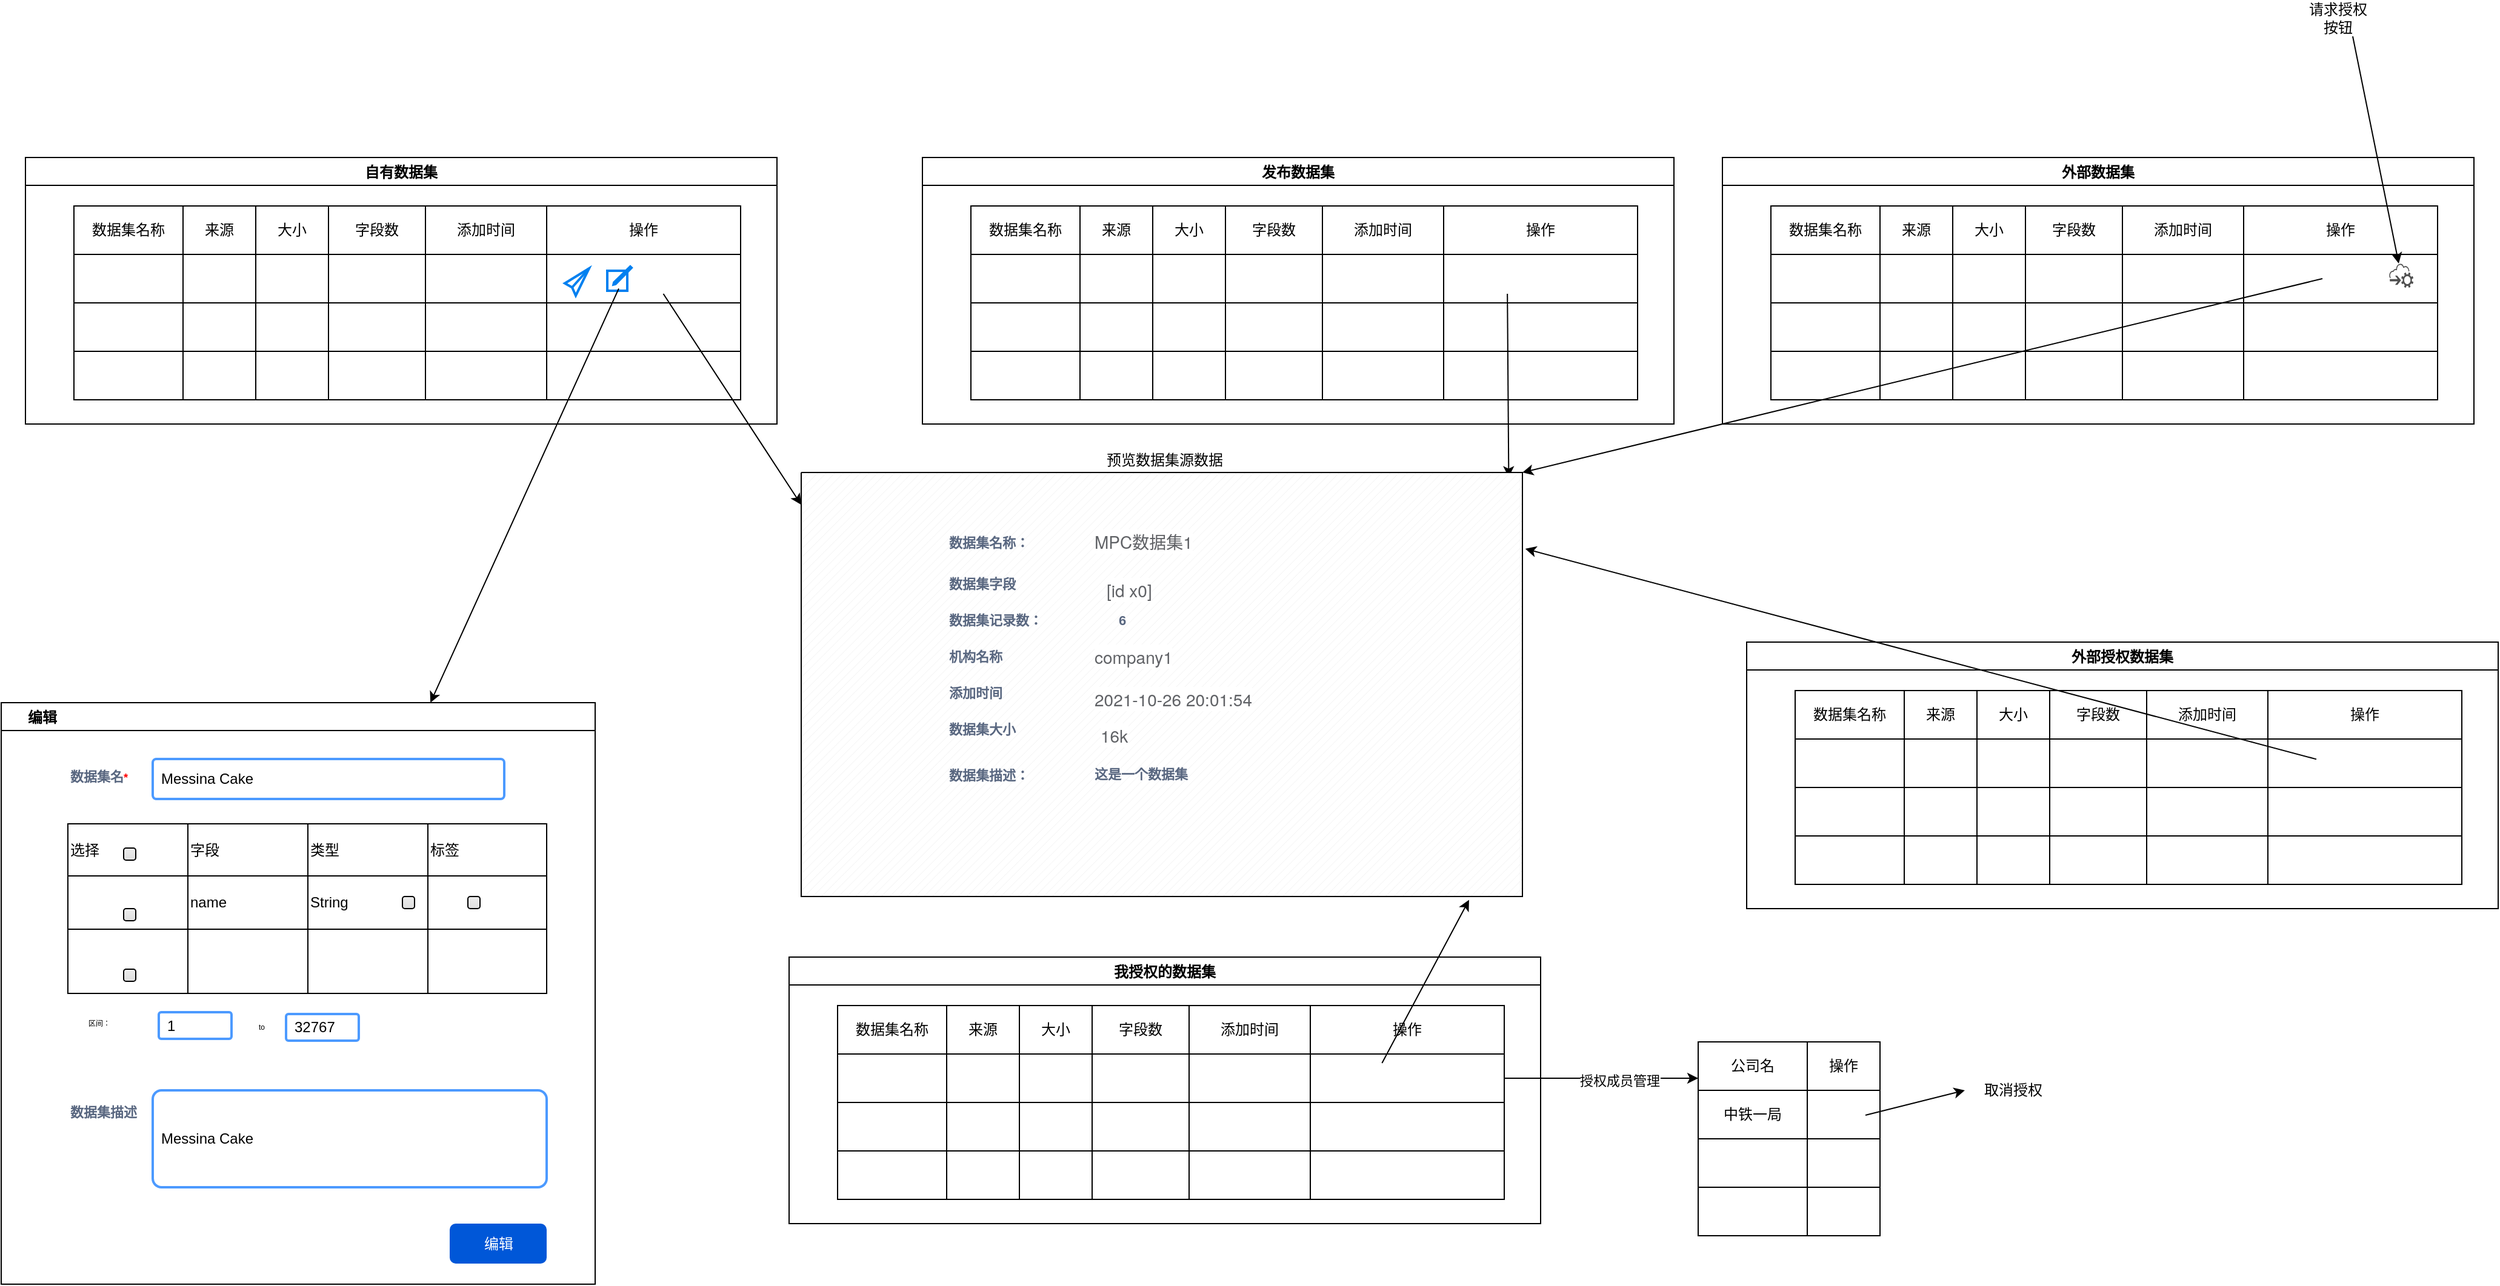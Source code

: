 <mxfile version="15.8.8" type="github">
  <diagram id="t9LJaJqKfmhj3-grPcPC" name="Page-1">
    <mxGraphModel dx="1730" dy="912" grid="1" gridSize="10" guides="1" tooltips="1" connect="1" arrows="1" fold="1" page="1" pageScale="1" pageWidth="1169" pageHeight="827" math="0" shadow="0">
      <root>
        <mxCell id="0" />
        <mxCell id="1" parent="0" />
        <mxCell id="xT87BySyacO7lMhprBNK-142" value="自有数据集" style="swimlane;" parent="1" vertex="1">
          <mxGeometry x="130" y="130" width="620" height="220" as="geometry">
            <mxRectangle x="130" y="130" width="90" height="23" as="alternateBounds" />
          </mxGeometry>
        </mxCell>
        <mxCell id="xT87BySyacO7lMhprBNK-79" value="" style="shape=table;html=1;whiteSpace=wrap;startSize=0;container=1;collapsible=0;childLayout=tableLayout;" parent="xT87BySyacO7lMhprBNK-142" vertex="1">
          <mxGeometry x="40" y="40" width="550" height="160" as="geometry" />
        </mxCell>
        <mxCell id="xT87BySyacO7lMhprBNK-80" value="" style="shape=partialRectangle;html=1;whiteSpace=wrap;collapsible=0;dropTarget=0;pointerEvents=0;fillColor=none;top=0;left=0;bottom=0;right=0;points=[[0,0.5],[1,0.5]];portConstraint=eastwest;" parent="xT87BySyacO7lMhprBNK-79" vertex="1">
          <mxGeometry width="550" height="40" as="geometry" />
        </mxCell>
        <mxCell id="xT87BySyacO7lMhprBNK-81" value="数据集名称" style="shape=partialRectangle;html=1;whiteSpace=wrap;connectable=0;fillColor=none;top=0;left=0;bottom=0;right=0;overflow=hidden;pointerEvents=1;" parent="xT87BySyacO7lMhprBNK-80" vertex="1">
          <mxGeometry width="90" height="40" as="geometry">
            <mxRectangle width="90" height="40" as="alternateBounds" />
          </mxGeometry>
        </mxCell>
        <mxCell id="xT87BySyacO7lMhprBNK-82" value="来源" style="shape=partialRectangle;html=1;whiteSpace=wrap;connectable=0;fillColor=none;top=0;left=0;bottom=0;right=0;overflow=hidden;pointerEvents=1;" parent="xT87BySyacO7lMhprBNK-80" vertex="1">
          <mxGeometry x="90" width="60" height="40" as="geometry">
            <mxRectangle width="60" height="40" as="alternateBounds" />
          </mxGeometry>
        </mxCell>
        <mxCell id="xT87BySyacO7lMhprBNK-83" value="大小" style="shape=partialRectangle;html=1;whiteSpace=wrap;connectable=0;fillColor=none;top=0;left=0;bottom=0;right=0;overflow=hidden;pointerEvents=1;" parent="xT87BySyacO7lMhprBNK-80" vertex="1">
          <mxGeometry x="150" width="60" height="40" as="geometry">
            <mxRectangle width="60" height="40" as="alternateBounds" />
          </mxGeometry>
        </mxCell>
        <mxCell id="xT87BySyacO7lMhprBNK-92" value="字段数" style="shape=partialRectangle;html=1;whiteSpace=wrap;connectable=0;fillColor=none;top=0;left=0;bottom=0;right=0;overflow=hidden;pointerEvents=1;" parent="xT87BySyacO7lMhprBNK-80" vertex="1">
          <mxGeometry x="210" width="80" height="40" as="geometry">
            <mxRectangle width="80" height="40" as="alternateBounds" />
          </mxGeometry>
        </mxCell>
        <mxCell id="xT87BySyacO7lMhprBNK-95" value="添加时间" style="shape=partialRectangle;html=1;whiteSpace=wrap;connectable=0;fillColor=none;top=0;left=0;bottom=0;right=0;overflow=hidden;pointerEvents=1;" parent="xT87BySyacO7lMhprBNK-80" vertex="1">
          <mxGeometry x="290" width="100" height="40" as="geometry">
            <mxRectangle width="100" height="40" as="alternateBounds" />
          </mxGeometry>
        </mxCell>
        <mxCell id="xT87BySyacO7lMhprBNK-98" value="操作" style="shape=partialRectangle;html=1;whiteSpace=wrap;connectable=0;fillColor=none;top=0;left=0;bottom=0;right=0;overflow=hidden;pointerEvents=1;" parent="xT87BySyacO7lMhprBNK-80" vertex="1">
          <mxGeometry x="390" width="160" height="40" as="geometry">
            <mxRectangle width="160" height="40" as="alternateBounds" />
          </mxGeometry>
        </mxCell>
        <mxCell id="xT87BySyacO7lMhprBNK-143" value="" style="shape=partialRectangle;html=1;whiteSpace=wrap;collapsible=0;dropTarget=0;pointerEvents=0;fillColor=none;top=0;left=0;bottom=0;right=0;points=[[0,0.5],[1,0.5]];portConstraint=eastwest;" parent="xT87BySyacO7lMhprBNK-79" vertex="1">
          <mxGeometry y="40" width="550" height="40" as="geometry" />
        </mxCell>
        <mxCell id="xT87BySyacO7lMhprBNK-144" value="" style="shape=partialRectangle;html=1;whiteSpace=wrap;connectable=0;fillColor=none;top=0;left=0;bottom=0;right=0;overflow=hidden;pointerEvents=1;" parent="xT87BySyacO7lMhprBNK-143" vertex="1">
          <mxGeometry width="90" height="40" as="geometry">
            <mxRectangle width="90" height="40" as="alternateBounds" />
          </mxGeometry>
        </mxCell>
        <mxCell id="xT87BySyacO7lMhprBNK-145" value="" style="shape=partialRectangle;html=1;whiteSpace=wrap;connectable=0;fillColor=none;top=0;left=0;bottom=0;right=0;overflow=hidden;pointerEvents=1;" parent="xT87BySyacO7lMhprBNK-143" vertex="1">
          <mxGeometry x="90" width="60" height="40" as="geometry">
            <mxRectangle width="60" height="40" as="alternateBounds" />
          </mxGeometry>
        </mxCell>
        <mxCell id="xT87BySyacO7lMhprBNK-146" value="" style="shape=partialRectangle;html=1;whiteSpace=wrap;connectable=0;fillColor=none;top=0;left=0;bottom=0;right=0;overflow=hidden;pointerEvents=1;" parent="xT87BySyacO7lMhprBNK-143" vertex="1">
          <mxGeometry x="150" width="60" height="40" as="geometry">
            <mxRectangle width="60" height="40" as="alternateBounds" />
          </mxGeometry>
        </mxCell>
        <mxCell id="xT87BySyacO7lMhprBNK-147" style="shape=partialRectangle;html=1;whiteSpace=wrap;connectable=0;fillColor=none;top=0;left=0;bottom=0;right=0;overflow=hidden;pointerEvents=1;" parent="xT87BySyacO7lMhprBNK-143" vertex="1">
          <mxGeometry x="210" width="80" height="40" as="geometry">
            <mxRectangle width="80" height="40" as="alternateBounds" />
          </mxGeometry>
        </mxCell>
        <mxCell id="xT87BySyacO7lMhprBNK-148" style="shape=partialRectangle;html=1;whiteSpace=wrap;connectable=0;fillColor=none;top=0;left=0;bottom=0;right=0;overflow=hidden;pointerEvents=1;" parent="xT87BySyacO7lMhprBNK-143" vertex="1">
          <mxGeometry x="290" width="100" height="40" as="geometry">
            <mxRectangle width="100" height="40" as="alternateBounds" />
          </mxGeometry>
        </mxCell>
        <mxCell id="xT87BySyacO7lMhprBNK-149" style="shape=partialRectangle;html=1;whiteSpace=wrap;connectable=0;fillColor=none;top=0;left=0;bottom=0;right=0;overflow=hidden;pointerEvents=1;" parent="xT87BySyacO7lMhprBNK-143" vertex="1">
          <mxGeometry x="390" width="160" height="40" as="geometry">
            <mxRectangle width="160" height="40" as="alternateBounds" />
          </mxGeometry>
        </mxCell>
        <mxCell id="xT87BySyacO7lMhprBNK-88" value="" style="shape=partialRectangle;html=1;whiteSpace=wrap;collapsible=0;dropTarget=0;pointerEvents=0;fillColor=none;top=0;left=0;bottom=0;right=0;points=[[0,0.5],[1,0.5]];portConstraint=eastwest;" parent="xT87BySyacO7lMhprBNK-79" vertex="1">
          <mxGeometry y="80" width="550" height="40" as="geometry" />
        </mxCell>
        <mxCell id="xT87BySyacO7lMhprBNK-89" value="" style="shape=partialRectangle;html=1;whiteSpace=wrap;connectable=0;fillColor=none;top=0;left=0;bottom=0;right=0;overflow=hidden;pointerEvents=1;" parent="xT87BySyacO7lMhprBNK-88" vertex="1">
          <mxGeometry width="90" height="40" as="geometry">
            <mxRectangle width="90" height="40" as="alternateBounds" />
          </mxGeometry>
        </mxCell>
        <mxCell id="xT87BySyacO7lMhprBNK-90" value="" style="shape=partialRectangle;html=1;whiteSpace=wrap;connectable=0;fillColor=none;top=0;left=0;bottom=0;right=0;overflow=hidden;pointerEvents=1;" parent="xT87BySyacO7lMhprBNK-88" vertex="1">
          <mxGeometry x="90" width="60" height="40" as="geometry">
            <mxRectangle width="60" height="40" as="alternateBounds" />
          </mxGeometry>
        </mxCell>
        <mxCell id="xT87BySyacO7lMhprBNK-91" value="" style="shape=partialRectangle;html=1;whiteSpace=wrap;connectable=0;fillColor=none;top=0;left=0;bottom=0;right=0;overflow=hidden;pointerEvents=1;" parent="xT87BySyacO7lMhprBNK-88" vertex="1">
          <mxGeometry x="150" width="60" height="40" as="geometry">
            <mxRectangle width="60" height="40" as="alternateBounds" />
          </mxGeometry>
        </mxCell>
        <mxCell id="xT87BySyacO7lMhprBNK-94" style="shape=partialRectangle;html=1;whiteSpace=wrap;connectable=0;fillColor=none;top=0;left=0;bottom=0;right=0;overflow=hidden;pointerEvents=1;" parent="xT87BySyacO7lMhprBNK-88" vertex="1">
          <mxGeometry x="210" width="80" height="40" as="geometry">
            <mxRectangle width="80" height="40" as="alternateBounds" />
          </mxGeometry>
        </mxCell>
        <mxCell id="xT87BySyacO7lMhprBNK-97" style="shape=partialRectangle;html=1;whiteSpace=wrap;connectable=0;fillColor=none;top=0;left=0;bottom=0;right=0;overflow=hidden;pointerEvents=1;" parent="xT87BySyacO7lMhprBNK-88" vertex="1">
          <mxGeometry x="290" width="100" height="40" as="geometry">
            <mxRectangle width="100" height="40" as="alternateBounds" />
          </mxGeometry>
        </mxCell>
        <mxCell id="xT87BySyacO7lMhprBNK-100" style="shape=partialRectangle;html=1;whiteSpace=wrap;connectable=0;fillColor=none;top=0;left=0;bottom=0;right=0;overflow=hidden;pointerEvents=1;" parent="xT87BySyacO7lMhprBNK-88" vertex="1">
          <mxGeometry x="390" width="160" height="40" as="geometry">
            <mxRectangle width="160" height="40" as="alternateBounds" />
          </mxGeometry>
        </mxCell>
        <mxCell id="xT87BySyacO7lMhprBNK-84" value="" style="shape=partialRectangle;html=1;whiteSpace=wrap;collapsible=0;dropTarget=0;pointerEvents=0;fillColor=none;top=0;left=0;bottom=0;right=0;points=[[0,0.5],[1,0.5]];portConstraint=eastwest;" parent="xT87BySyacO7lMhprBNK-79" vertex="1">
          <mxGeometry y="120" width="550" height="40" as="geometry" />
        </mxCell>
        <mxCell id="xT87BySyacO7lMhprBNK-85" value="" style="shape=partialRectangle;html=1;whiteSpace=wrap;connectable=0;fillColor=none;top=0;left=0;bottom=0;right=0;overflow=hidden;pointerEvents=1;" parent="xT87BySyacO7lMhprBNK-84" vertex="1">
          <mxGeometry width="90" height="40" as="geometry">
            <mxRectangle width="90" height="40" as="alternateBounds" />
          </mxGeometry>
        </mxCell>
        <mxCell id="xT87BySyacO7lMhprBNK-86" value="" style="shape=partialRectangle;html=1;whiteSpace=wrap;connectable=0;fillColor=none;top=0;left=0;bottom=0;right=0;overflow=hidden;pointerEvents=1;" parent="xT87BySyacO7lMhprBNK-84" vertex="1">
          <mxGeometry x="90" width="60" height="40" as="geometry">
            <mxRectangle width="60" height="40" as="alternateBounds" />
          </mxGeometry>
        </mxCell>
        <mxCell id="xT87BySyacO7lMhprBNK-87" value="" style="shape=partialRectangle;html=1;whiteSpace=wrap;connectable=0;fillColor=none;top=0;left=0;bottom=0;right=0;overflow=hidden;pointerEvents=1;" parent="xT87BySyacO7lMhprBNK-84" vertex="1">
          <mxGeometry x="150" width="60" height="40" as="geometry">
            <mxRectangle width="60" height="40" as="alternateBounds" />
          </mxGeometry>
        </mxCell>
        <mxCell id="xT87BySyacO7lMhprBNK-93" style="shape=partialRectangle;html=1;whiteSpace=wrap;connectable=0;fillColor=none;top=0;left=0;bottom=0;right=0;overflow=hidden;pointerEvents=1;" parent="xT87BySyacO7lMhprBNK-84" vertex="1">
          <mxGeometry x="210" width="80" height="40" as="geometry">
            <mxRectangle width="80" height="40" as="alternateBounds" />
          </mxGeometry>
        </mxCell>
        <mxCell id="xT87BySyacO7lMhprBNK-96" style="shape=partialRectangle;html=1;whiteSpace=wrap;connectable=0;fillColor=none;top=0;left=0;bottom=0;right=0;overflow=hidden;pointerEvents=1;" parent="xT87BySyacO7lMhprBNK-84" vertex="1">
          <mxGeometry x="290" width="100" height="40" as="geometry">
            <mxRectangle width="100" height="40" as="alternateBounds" />
          </mxGeometry>
        </mxCell>
        <mxCell id="xT87BySyacO7lMhprBNK-99" style="shape=partialRectangle;html=1;whiteSpace=wrap;connectable=0;fillColor=none;top=0;left=0;bottom=0;right=0;overflow=hidden;pointerEvents=1;" parent="xT87BySyacO7lMhprBNK-84" vertex="1">
          <mxGeometry x="390" width="160" height="40" as="geometry">
            <mxRectangle width="160" height="40" as="alternateBounds" />
          </mxGeometry>
        </mxCell>
        <mxCell id="xT87BySyacO7lMhprBNK-101" value="" style="html=1;verticalLabelPosition=bottom;align=center;labelBackgroundColor=#ffffff;verticalAlign=top;strokeWidth=2;strokeColor=#0080F0;shadow=0;dashed=0;shape=mxgraph.ios7.icons.pointer;" parent="xT87BySyacO7lMhprBNK-142" vertex="1">
          <mxGeometry x="445" y="91.5" width="20" height="22.5" as="geometry" />
        </mxCell>
        <mxCell id="xT87BySyacO7lMhprBNK-102" value="" style="html=1;verticalLabelPosition=bottom;align=center;labelBackgroundColor=#ffffff;verticalAlign=top;strokeWidth=2;strokeColor=#0080F0;shadow=0;dashed=0;shape=mxgraph.ios7.icons.compose;" parent="xT87BySyacO7lMhprBNK-142" vertex="1">
          <mxGeometry x="480" y="90" width="20" height="20" as="geometry" />
        </mxCell>
        <mxCell id="xT87BySyacO7lMhprBNK-315" value="" style="shape=image;html=1;verticalAlign=top;verticalLabelPosition=bottom;labelBackgroundColor=#ffffff;imageAspect=0;aspect=fixed;image=https://cdn4.iconfinder.com/data/icons/ionicons/512/icon-eye-128.png" parent="xT87BySyacO7lMhprBNK-142" vertex="1">
          <mxGeometry x="520" y="87.5" width="25" height="25" as="geometry" />
        </mxCell>
        <mxCell id="xT87BySyacO7lMhprBNK-103" value="" style="shape=image;html=1;verticalAlign=top;verticalLabelPosition=bottom;labelBackgroundColor=#ffffff;imageAspect=0;aspect=fixed;image=https://cdn4.iconfinder.com/data/icons/ionicons/512/icon-ios7-trash-outline-128.png" parent="xT87BySyacO7lMhprBNK-142" vertex="1">
          <mxGeometry x="550" y="84.5" width="28" height="28" as="geometry" />
        </mxCell>
        <mxCell id="xT87BySyacO7lMhprBNK-320" value="发布数据集" style="swimlane;" parent="1" vertex="1">
          <mxGeometry x="870" y="130" width="620" height="220" as="geometry">
            <mxRectangle x="130" y="130" width="90" height="23" as="alternateBounds" />
          </mxGeometry>
        </mxCell>
        <mxCell id="xT87BySyacO7lMhprBNK-321" value="" style="shape=table;html=1;whiteSpace=wrap;startSize=0;container=1;collapsible=0;childLayout=tableLayout;" parent="xT87BySyacO7lMhprBNK-320" vertex="1">
          <mxGeometry x="40" y="40" width="550" height="160" as="geometry" />
        </mxCell>
        <mxCell id="xT87BySyacO7lMhprBNK-322" value="" style="shape=partialRectangle;html=1;whiteSpace=wrap;collapsible=0;dropTarget=0;pointerEvents=0;fillColor=none;top=0;left=0;bottom=0;right=0;points=[[0,0.5],[1,0.5]];portConstraint=eastwest;" parent="xT87BySyacO7lMhprBNK-321" vertex="1">
          <mxGeometry width="550" height="40" as="geometry" />
        </mxCell>
        <mxCell id="xT87BySyacO7lMhprBNK-323" value="数据集名称" style="shape=partialRectangle;html=1;whiteSpace=wrap;connectable=0;fillColor=none;top=0;left=0;bottom=0;right=0;overflow=hidden;pointerEvents=1;" parent="xT87BySyacO7lMhprBNK-322" vertex="1">
          <mxGeometry width="90" height="40" as="geometry">
            <mxRectangle width="90" height="40" as="alternateBounds" />
          </mxGeometry>
        </mxCell>
        <mxCell id="xT87BySyacO7lMhprBNK-324" value="来源" style="shape=partialRectangle;html=1;whiteSpace=wrap;connectable=0;fillColor=none;top=0;left=0;bottom=0;right=0;overflow=hidden;pointerEvents=1;" parent="xT87BySyacO7lMhprBNK-322" vertex="1">
          <mxGeometry x="90" width="60" height="40" as="geometry">
            <mxRectangle width="60" height="40" as="alternateBounds" />
          </mxGeometry>
        </mxCell>
        <mxCell id="xT87BySyacO7lMhprBNK-325" value="大小" style="shape=partialRectangle;html=1;whiteSpace=wrap;connectable=0;fillColor=none;top=0;left=0;bottom=0;right=0;overflow=hidden;pointerEvents=1;" parent="xT87BySyacO7lMhprBNK-322" vertex="1">
          <mxGeometry x="150" width="60" height="40" as="geometry">
            <mxRectangle width="60" height="40" as="alternateBounds" />
          </mxGeometry>
        </mxCell>
        <mxCell id="xT87BySyacO7lMhprBNK-326" value="字段数" style="shape=partialRectangle;html=1;whiteSpace=wrap;connectable=0;fillColor=none;top=0;left=0;bottom=0;right=0;overflow=hidden;pointerEvents=1;" parent="xT87BySyacO7lMhprBNK-322" vertex="1">
          <mxGeometry x="210" width="80" height="40" as="geometry">
            <mxRectangle width="80" height="40" as="alternateBounds" />
          </mxGeometry>
        </mxCell>
        <mxCell id="xT87BySyacO7lMhprBNK-327" value="添加时间" style="shape=partialRectangle;html=1;whiteSpace=wrap;connectable=0;fillColor=none;top=0;left=0;bottom=0;right=0;overflow=hidden;pointerEvents=1;" parent="xT87BySyacO7lMhprBNK-322" vertex="1">
          <mxGeometry x="290" width="100" height="40" as="geometry">
            <mxRectangle width="100" height="40" as="alternateBounds" />
          </mxGeometry>
        </mxCell>
        <mxCell id="xT87BySyacO7lMhprBNK-328" value="操作" style="shape=partialRectangle;html=1;whiteSpace=wrap;connectable=0;fillColor=none;top=0;left=0;bottom=0;right=0;overflow=hidden;pointerEvents=1;" parent="xT87BySyacO7lMhprBNK-322" vertex="1">
          <mxGeometry x="390" width="160" height="40" as="geometry">
            <mxRectangle width="160" height="40" as="alternateBounds" />
          </mxGeometry>
        </mxCell>
        <mxCell id="xT87BySyacO7lMhprBNK-329" value="" style="shape=partialRectangle;html=1;whiteSpace=wrap;collapsible=0;dropTarget=0;pointerEvents=0;fillColor=none;top=0;left=0;bottom=0;right=0;points=[[0,0.5],[1,0.5]];portConstraint=eastwest;" parent="xT87BySyacO7lMhprBNK-321" vertex="1">
          <mxGeometry y="40" width="550" height="40" as="geometry" />
        </mxCell>
        <mxCell id="xT87BySyacO7lMhprBNK-330" value="" style="shape=partialRectangle;html=1;whiteSpace=wrap;connectable=0;fillColor=none;top=0;left=0;bottom=0;right=0;overflow=hidden;pointerEvents=1;" parent="xT87BySyacO7lMhprBNK-329" vertex="1">
          <mxGeometry width="90" height="40" as="geometry">
            <mxRectangle width="90" height="40" as="alternateBounds" />
          </mxGeometry>
        </mxCell>
        <mxCell id="xT87BySyacO7lMhprBNK-331" value="" style="shape=partialRectangle;html=1;whiteSpace=wrap;connectable=0;fillColor=none;top=0;left=0;bottom=0;right=0;overflow=hidden;pointerEvents=1;" parent="xT87BySyacO7lMhprBNK-329" vertex="1">
          <mxGeometry x="90" width="60" height="40" as="geometry">
            <mxRectangle width="60" height="40" as="alternateBounds" />
          </mxGeometry>
        </mxCell>
        <mxCell id="xT87BySyacO7lMhprBNK-332" value="" style="shape=partialRectangle;html=1;whiteSpace=wrap;connectable=0;fillColor=none;top=0;left=0;bottom=0;right=0;overflow=hidden;pointerEvents=1;" parent="xT87BySyacO7lMhprBNK-329" vertex="1">
          <mxGeometry x="150" width="60" height="40" as="geometry">
            <mxRectangle width="60" height="40" as="alternateBounds" />
          </mxGeometry>
        </mxCell>
        <mxCell id="xT87BySyacO7lMhprBNK-333" style="shape=partialRectangle;html=1;whiteSpace=wrap;connectable=0;fillColor=none;top=0;left=0;bottom=0;right=0;overflow=hidden;pointerEvents=1;" parent="xT87BySyacO7lMhprBNK-329" vertex="1">
          <mxGeometry x="210" width="80" height="40" as="geometry">
            <mxRectangle width="80" height="40" as="alternateBounds" />
          </mxGeometry>
        </mxCell>
        <mxCell id="xT87BySyacO7lMhprBNK-334" style="shape=partialRectangle;html=1;whiteSpace=wrap;connectable=0;fillColor=none;top=0;left=0;bottom=0;right=0;overflow=hidden;pointerEvents=1;" parent="xT87BySyacO7lMhprBNK-329" vertex="1">
          <mxGeometry x="290" width="100" height="40" as="geometry">
            <mxRectangle width="100" height="40" as="alternateBounds" />
          </mxGeometry>
        </mxCell>
        <mxCell id="xT87BySyacO7lMhprBNK-335" style="shape=partialRectangle;html=1;whiteSpace=wrap;connectable=0;fillColor=none;top=0;left=0;bottom=0;right=0;overflow=hidden;pointerEvents=1;" parent="xT87BySyacO7lMhprBNK-329" vertex="1">
          <mxGeometry x="390" width="160" height="40" as="geometry">
            <mxRectangle width="160" height="40" as="alternateBounds" />
          </mxGeometry>
        </mxCell>
        <mxCell id="xT87BySyacO7lMhprBNK-336" value="" style="shape=partialRectangle;html=1;whiteSpace=wrap;collapsible=0;dropTarget=0;pointerEvents=0;fillColor=none;top=0;left=0;bottom=0;right=0;points=[[0,0.5],[1,0.5]];portConstraint=eastwest;" parent="xT87BySyacO7lMhprBNK-321" vertex="1">
          <mxGeometry y="80" width="550" height="40" as="geometry" />
        </mxCell>
        <mxCell id="xT87BySyacO7lMhprBNK-337" value="" style="shape=partialRectangle;html=1;whiteSpace=wrap;connectable=0;fillColor=none;top=0;left=0;bottom=0;right=0;overflow=hidden;pointerEvents=1;" parent="xT87BySyacO7lMhprBNK-336" vertex="1">
          <mxGeometry width="90" height="40" as="geometry">
            <mxRectangle width="90" height="40" as="alternateBounds" />
          </mxGeometry>
        </mxCell>
        <mxCell id="xT87BySyacO7lMhprBNK-338" value="" style="shape=partialRectangle;html=1;whiteSpace=wrap;connectable=0;fillColor=none;top=0;left=0;bottom=0;right=0;overflow=hidden;pointerEvents=1;" parent="xT87BySyacO7lMhprBNK-336" vertex="1">
          <mxGeometry x="90" width="60" height="40" as="geometry">
            <mxRectangle width="60" height="40" as="alternateBounds" />
          </mxGeometry>
        </mxCell>
        <mxCell id="xT87BySyacO7lMhprBNK-339" value="" style="shape=partialRectangle;html=1;whiteSpace=wrap;connectable=0;fillColor=none;top=0;left=0;bottom=0;right=0;overflow=hidden;pointerEvents=1;" parent="xT87BySyacO7lMhprBNK-336" vertex="1">
          <mxGeometry x="150" width="60" height="40" as="geometry">
            <mxRectangle width="60" height="40" as="alternateBounds" />
          </mxGeometry>
        </mxCell>
        <mxCell id="xT87BySyacO7lMhprBNK-340" style="shape=partialRectangle;html=1;whiteSpace=wrap;connectable=0;fillColor=none;top=0;left=0;bottom=0;right=0;overflow=hidden;pointerEvents=1;" parent="xT87BySyacO7lMhprBNK-336" vertex="1">
          <mxGeometry x="210" width="80" height="40" as="geometry">
            <mxRectangle width="80" height="40" as="alternateBounds" />
          </mxGeometry>
        </mxCell>
        <mxCell id="xT87BySyacO7lMhprBNK-341" style="shape=partialRectangle;html=1;whiteSpace=wrap;connectable=0;fillColor=none;top=0;left=0;bottom=0;right=0;overflow=hidden;pointerEvents=1;" parent="xT87BySyacO7lMhprBNK-336" vertex="1">
          <mxGeometry x="290" width="100" height="40" as="geometry">
            <mxRectangle width="100" height="40" as="alternateBounds" />
          </mxGeometry>
        </mxCell>
        <mxCell id="xT87BySyacO7lMhprBNK-342" style="shape=partialRectangle;html=1;whiteSpace=wrap;connectable=0;fillColor=none;top=0;left=0;bottom=0;right=0;overflow=hidden;pointerEvents=1;" parent="xT87BySyacO7lMhprBNK-336" vertex="1">
          <mxGeometry x="390" width="160" height="40" as="geometry">
            <mxRectangle width="160" height="40" as="alternateBounds" />
          </mxGeometry>
        </mxCell>
        <mxCell id="xT87BySyacO7lMhprBNK-343" value="" style="shape=partialRectangle;html=1;whiteSpace=wrap;collapsible=0;dropTarget=0;pointerEvents=0;fillColor=none;top=0;left=0;bottom=0;right=0;points=[[0,0.5],[1,0.5]];portConstraint=eastwest;" parent="xT87BySyacO7lMhprBNK-321" vertex="1">
          <mxGeometry y="120" width="550" height="40" as="geometry" />
        </mxCell>
        <mxCell id="xT87BySyacO7lMhprBNK-344" value="" style="shape=partialRectangle;html=1;whiteSpace=wrap;connectable=0;fillColor=none;top=0;left=0;bottom=0;right=0;overflow=hidden;pointerEvents=1;" parent="xT87BySyacO7lMhprBNK-343" vertex="1">
          <mxGeometry width="90" height="40" as="geometry">
            <mxRectangle width="90" height="40" as="alternateBounds" />
          </mxGeometry>
        </mxCell>
        <mxCell id="xT87BySyacO7lMhprBNK-345" value="" style="shape=partialRectangle;html=1;whiteSpace=wrap;connectable=0;fillColor=none;top=0;left=0;bottom=0;right=0;overflow=hidden;pointerEvents=1;" parent="xT87BySyacO7lMhprBNK-343" vertex="1">
          <mxGeometry x="90" width="60" height="40" as="geometry">
            <mxRectangle width="60" height="40" as="alternateBounds" />
          </mxGeometry>
        </mxCell>
        <mxCell id="xT87BySyacO7lMhprBNK-346" value="" style="shape=partialRectangle;html=1;whiteSpace=wrap;connectable=0;fillColor=none;top=0;left=0;bottom=0;right=0;overflow=hidden;pointerEvents=1;" parent="xT87BySyacO7lMhprBNK-343" vertex="1">
          <mxGeometry x="150" width="60" height="40" as="geometry">
            <mxRectangle width="60" height="40" as="alternateBounds" />
          </mxGeometry>
        </mxCell>
        <mxCell id="xT87BySyacO7lMhprBNK-347" style="shape=partialRectangle;html=1;whiteSpace=wrap;connectable=0;fillColor=none;top=0;left=0;bottom=0;right=0;overflow=hidden;pointerEvents=1;" parent="xT87BySyacO7lMhprBNK-343" vertex="1">
          <mxGeometry x="210" width="80" height="40" as="geometry">
            <mxRectangle width="80" height="40" as="alternateBounds" />
          </mxGeometry>
        </mxCell>
        <mxCell id="xT87BySyacO7lMhprBNK-348" style="shape=partialRectangle;html=1;whiteSpace=wrap;connectable=0;fillColor=none;top=0;left=0;bottom=0;right=0;overflow=hidden;pointerEvents=1;" parent="xT87BySyacO7lMhprBNK-343" vertex="1">
          <mxGeometry x="290" width="100" height="40" as="geometry">
            <mxRectangle width="100" height="40" as="alternateBounds" />
          </mxGeometry>
        </mxCell>
        <mxCell id="xT87BySyacO7lMhprBNK-349" style="shape=partialRectangle;html=1;whiteSpace=wrap;connectable=0;fillColor=none;top=0;left=0;bottom=0;right=0;overflow=hidden;pointerEvents=1;" parent="xT87BySyacO7lMhprBNK-343" vertex="1">
          <mxGeometry x="390" width="160" height="40" as="geometry">
            <mxRectangle width="160" height="40" as="alternateBounds" />
          </mxGeometry>
        </mxCell>
        <mxCell id="xT87BySyacO7lMhprBNK-386" value="" style="shape=image;html=1;verticalAlign=top;verticalLabelPosition=bottom;labelBackgroundColor=#ffffff;imageAspect=0;aspect=fixed;image=https://cdn4.iconfinder.com/data/icons/ionicons/512/icon-eye-128.png" parent="xT87BySyacO7lMhprBNK-320" vertex="1">
          <mxGeometry x="470" y="87.5" width="25" height="25" as="geometry" />
        </mxCell>
        <mxCell id="xT87BySyacO7lMhprBNK-387" value="" style="shape=image;html=1;verticalAlign=top;verticalLabelPosition=bottom;labelBackgroundColor=#ffffff;imageAspect=0;aspect=fixed;image=https://cdn4.iconfinder.com/data/icons/ionicons/512/icon-ios7-trash-outline-128.png" parent="xT87BySyacO7lMhprBNK-320" vertex="1">
          <mxGeometry x="510" y="84.5" width="28" height="28" as="geometry" />
        </mxCell>
        <mxCell id="xT87BySyacO7lMhprBNK-388" value="外部数据集" style="swimlane;" parent="1" vertex="1">
          <mxGeometry x="1530" y="130" width="620" height="220" as="geometry">
            <mxRectangle x="130" y="130" width="90" height="23" as="alternateBounds" />
          </mxGeometry>
        </mxCell>
        <mxCell id="xT87BySyacO7lMhprBNK-389" value="" style="shape=table;html=1;whiteSpace=wrap;startSize=0;container=1;collapsible=0;childLayout=tableLayout;" parent="xT87BySyacO7lMhprBNK-388" vertex="1">
          <mxGeometry x="40" y="40" width="550" height="160" as="geometry" />
        </mxCell>
        <mxCell id="xT87BySyacO7lMhprBNK-390" value="" style="shape=partialRectangle;html=1;whiteSpace=wrap;collapsible=0;dropTarget=0;pointerEvents=0;fillColor=none;top=0;left=0;bottom=0;right=0;points=[[0,0.5],[1,0.5]];portConstraint=eastwest;" parent="xT87BySyacO7lMhprBNK-389" vertex="1">
          <mxGeometry width="550" height="40" as="geometry" />
        </mxCell>
        <mxCell id="xT87BySyacO7lMhprBNK-391" value="数据集名称" style="shape=partialRectangle;html=1;whiteSpace=wrap;connectable=0;fillColor=none;top=0;left=0;bottom=0;right=0;overflow=hidden;pointerEvents=1;" parent="xT87BySyacO7lMhprBNK-390" vertex="1">
          <mxGeometry width="90" height="40" as="geometry">
            <mxRectangle width="90" height="40" as="alternateBounds" />
          </mxGeometry>
        </mxCell>
        <mxCell id="xT87BySyacO7lMhprBNK-392" value="来源" style="shape=partialRectangle;html=1;whiteSpace=wrap;connectable=0;fillColor=none;top=0;left=0;bottom=0;right=0;overflow=hidden;pointerEvents=1;" parent="xT87BySyacO7lMhprBNK-390" vertex="1">
          <mxGeometry x="90" width="60" height="40" as="geometry">
            <mxRectangle width="60" height="40" as="alternateBounds" />
          </mxGeometry>
        </mxCell>
        <mxCell id="xT87BySyacO7lMhprBNK-393" value="大小" style="shape=partialRectangle;html=1;whiteSpace=wrap;connectable=0;fillColor=none;top=0;left=0;bottom=0;right=0;overflow=hidden;pointerEvents=1;" parent="xT87BySyacO7lMhprBNK-390" vertex="1">
          <mxGeometry x="150" width="60" height="40" as="geometry">
            <mxRectangle width="60" height="40" as="alternateBounds" />
          </mxGeometry>
        </mxCell>
        <mxCell id="xT87BySyacO7lMhprBNK-394" value="字段数" style="shape=partialRectangle;html=1;whiteSpace=wrap;connectable=0;fillColor=none;top=0;left=0;bottom=0;right=0;overflow=hidden;pointerEvents=1;" parent="xT87BySyacO7lMhprBNK-390" vertex="1">
          <mxGeometry x="210" width="80" height="40" as="geometry">
            <mxRectangle width="80" height="40" as="alternateBounds" />
          </mxGeometry>
        </mxCell>
        <mxCell id="xT87BySyacO7lMhprBNK-395" value="添加时间" style="shape=partialRectangle;html=1;whiteSpace=wrap;connectable=0;fillColor=none;top=0;left=0;bottom=0;right=0;overflow=hidden;pointerEvents=1;" parent="xT87BySyacO7lMhprBNK-390" vertex="1">
          <mxGeometry x="290" width="100" height="40" as="geometry">
            <mxRectangle width="100" height="40" as="alternateBounds" />
          </mxGeometry>
        </mxCell>
        <mxCell id="xT87BySyacO7lMhprBNK-396" value="操作" style="shape=partialRectangle;html=1;whiteSpace=wrap;connectable=0;fillColor=none;top=0;left=0;bottom=0;right=0;overflow=hidden;pointerEvents=1;" parent="xT87BySyacO7lMhprBNK-390" vertex="1">
          <mxGeometry x="390" width="160" height="40" as="geometry">
            <mxRectangle width="160" height="40" as="alternateBounds" />
          </mxGeometry>
        </mxCell>
        <mxCell id="xT87BySyacO7lMhprBNK-397" value="" style="shape=partialRectangle;html=1;whiteSpace=wrap;collapsible=0;dropTarget=0;pointerEvents=0;fillColor=none;top=0;left=0;bottom=0;right=0;points=[[0,0.5],[1,0.5]];portConstraint=eastwest;" parent="xT87BySyacO7lMhprBNK-389" vertex="1">
          <mxGeometry y="40" width="550" height="40" as="geometry" />
        </mxCell>
        <mxCell id="xT87BySyacO7lMhprBNK-398" value="" style="shape=partialRectangle;html=1;whiteSpace=wrap;connectable=0;fillColor=none;top=0;left=0;bottom=0;right=0;overflow=hidden;pointerEvents=1;" parent="xT87BySyacO7lMhprBNK-397" vertex="1">
          <mxGeometry width="90" height="40" as="geometry">
            <mxRectangle width="90" height="40" as="alternateBounds" />
          </mxGeometry>
        </mxCell>
        <mxCell id="xT87BySyacO7lMhprBNK-399" value="" style="shape=partialRectangle;html=1;whiteSpace=wrap;connectable=0;fillColor=none;top=0;left=0;bottom=0;right=0;overflow=hidden;pointerEvents=1;" parent="xT87BySyacO7lMhprBNK-397" vertex="1">
          <mxGeometry x="90" width="60" height="40" as="geometry">
            <mxRectangle width="60" height="40" as="alternateBounds" />
          </mxGeometry>
        </mxCell>
        <mxCell id="xT87BySyacO7lMhprBNK-400" value="" style="shape=partialRectangle;html=1;whiteSpace=wrap;connectable=0;fillColor=none;top=0;left=0;bottom=0;right=0;overflow=hidden;pointerEvents=1;" parent="xT87BySyacO7lMhprBNK-397" vertex="1">
          <mxGeometry x="150" width="60" height="40" as="geometry">
            <mxRectangle width="60" height="40" as="alternateBounds" />
          </mxGeometry>
        </mxCell>
        <mxCell id="xT87BySyacO7lMhprBNK-401" style="shape=partialRectangle;html=1;whiteSpace=wrap;connectable=0;fillColor=none;top=0;left=0;bottom=0;right=0;overflow=hidden;pointerEvents=1;" parent="xT87BySyacO7lMhprBNK-397" vertex="1">
          <mxGeometry x="210" width="80" height="40" as="geometry">
            <mxRectangle width="80" height="40" as="alternateBounds" />
          </mxGeometry>
        </mxCell>
        <mxCell id="xT87BySyacO7lMhprBNK-402" style="shape=partialRectangle;html=1;whiteSpace=wrap;connectable=0;fillColor=none;top=0;left=0;bottom=0;right=0;overflow=hidden;pointerEvents=1;" parent="xT87BySyacO7lMhprBNK-397" vertex="1">
          <mxGeometry x="290" width="100" height="40" as="geometry">
            <mxRectangle width="100" height="40" as="alternateBounds" />
          </mxGeometry>
        </mxCell>
        <mxCell id="xT87BySyacO7lMhprBNK-403" style="shape=partialRectangle;html=1;whiteSpace=wrap;connectable=0;fillColor=none;top=0;left=0;bottom=0;right=0;overflow=hidden;pointerEvents=1;" parent="xT87BySyacO7lMhprBNK-397" vertex="1">
          <mxGeometry x="390" width="160" height="40" as="geometry">
            <mxRectangle width="160" height="40" as="alternateBounds" />
          </mxGeometry>
        </mxCell>
        <mxCell id="xT87BySyacO7lMhprBNK-404" value="" style="shape=partialRectangle;html=1;whiteSpace=wrap;collapsible=0;dropTarget=0;pointerEvents=0;fillColor=none;top=0;left=0;bottom=0;right=0;points=[[0,0.5],[1,0.5]];portConstraint=eastwest;" parent="xT87BySyacO7lMhprBNK-389" vertex="1">
          <mxGeometry y="80" width="550" height="40" as="geometry" />
        </mxCell>
        <mxCell id="xT87BySyacO7lMhprBNK-405" value="" style="shape=partialRectangle;html=1;whiteSpace=wrap;connectable=0;fillColor=none;top=0;left=0;bottom=0;right=0;overflow=hidden;pointerEvents=1;" parent="xT87BySyacO7lMhprBNK-404" vertex="1">
          <mxGeometry width="90" height="40" as="geometry">
            <mxRectangle width="90" height="40" as="alternateBounds" />
          </mxGeometry>
        </mxCell>
        <mxCell id="xT87BySyacO7lMhprBNK-406" value="" style="shape=partialRectangle;html=1;whiteSpace=wrap;connectable=0;fillColor=none;top=0;left=0;bottom=0;right=0;overflow=hidden;pointerEvents=1;" parent="xT87BySyacO7lMhprBNK-404" vertex="1">
          <mxGeometry x="90" width="60" height="40" as="geometry">
            <mxRectangle width="60" height="40" as="alternateBounds" />
          </mxGeometry>
        </mxCell>
        <mxCell id="xT87BySyacO7lMhprBNK-407" value="" style="shape=partialRectangle;html=1;whiteSpace=wrap;connectable=0;fillColor=none;top=0;left=0;bottom=0;right=0;overflow=hidden;pointerEvents=1;" parent="xT87BySyacO7lMhprBNK-404" vertex="1">
          <mxGeometry x="150" width="60" height="40" as="geometry">
            <mxRectangle width="60" height="40" as="alternateBounds" />
          </mxGeometry>
        </mxCell>
        <mxCell id="xT87BySyacO7lMhprBNK-408" style="shape=partialRectangle;html=1;whiteSpace=wrap;connectable=0;fillColor=none;top=0;left=0;bottom=0;right=0;overflow=hidden;pointerEvents=1;" parent="xT87BySyacO7lMhprBNK-404" vertex="1">
          <mxGeometry x="210" width="80" height="40" as="geometry">
            <mxRectangle width="80" height="40" as="alternateBounds" />
          </mxGeometry>
        </mxCell>
        <mxCell id="xT87BySyacO7lMhprBNK-409" style="shape=partialRectangle;html=1;whiteSpace=wrap;connectable=0;fillColor=none;top=0;left=0;bottom=0;right=0;overflow=hidden;pointerEvents=1;" parent="xT87BySyacO7lMhprBNK-404" vertex="1">
          <mxGeometry x="290" width="100" height="40" as="geometry">
            <mxRectangle width="100" height="40" as="alternateBounds" />
          </mxGeometry>
        </mxCell>
        <mxCell id="xT87BySyacO7lMhprBNK-410" style="shape=partialRectangle;html=1;whiteSpace=wrap;connectable=0;fillColor=none;top=0;left=0;bottom=0;right=0;overflow=hidden;pointerEvents=1;" parent="xT87BySyacO7lMhprBNK-404" vertex="1">
          <mxGeometry x="390" width="160" height="40" as="geometry">
            <mxRectangle width="160" height="40" as="alternateBounds" />
          </mxGeometry>
        </mxCell>
        <mxCell id="xT87BySyacO7lMhprBNK-411" value="" style="shape=partialRectangle;html=1;whiteSpace=wrap;collapsible=0;dropTarget=0;pointerEvents=0;fillColor=none;top=0;left=0;bottom=0;right=0;points=[[0,0.5],[1,0.5]];portConstraint=eastwest;" parent="xT87BySyacO7lMhprBNK-389" vertex="1">
          <mxGeometry y="120" width="550" height="40" as="geometry" />
        </mxCell>
        <mxCell id="xT87BySyacO7lMhprBNK-412" value="" style="shape=partialRectangle;html=1;whiteSpace=wrap;connectable=0;fillColor=none;top=0;left=0;bottom=0;right=0;overflow=hidden;pointerEvents=1;" parent="xT87BySyacO7lMhprBNK-411" vertex="1">
          <mxGeometry width="90" height="40" as="geometry">
            <mxRectangle width="90" height="40" as="alternateBounds" />
          </mxGeometry>
        </mxCell>
        <mxCell id="xT87BySyacO7lMhprBNK-413" value="" style="shape=partialRectangle;html=1;whiteSpace=wrap;connectable=0;fillColor=none;top=0;left=0;bottom=0;right=0;overflow=hidden;pointerEvents=1;" parent="xT87BySyacO7lMhprBNK-411" vertex="1">
          <mxGeometry x="90" width="60" height="40" as="geometry">
            <mxRectangle width="60" height="40" as="alternateBounds" />
          </mxGeometry>
        </mxCell>
        <mxCell id="xT87BySyacO7lMhprBNK-414" value="" style="shape=partialRectangle;html=1;whiteSpace=wrap;connectable=0;fillColor=none;top=0;left=0;bottom=0;right=0;overflow=hidden;pointerEvents=1;" parent="xT87BySyacO7lMhprBNK-411" vertex="1">
          <mxGeometry x="150" width="60" height="40" as="geometry">
            <mxRectangle width="60" height="40" as="alternateBounds" />
          </mxGeometry>
        </mxCell>
        <mxCell id="xT87BySyacO7lMhprBNK-415" style="shape=partialRectangle;html=1;whiteSpace=wrap;connectable=0;fillColor=none;top=0;left=0;bottom=0;right=0;overflow=hidden;pointerEvents=1;" parent="xT87BySyacO7lMhprBNK-411" vertex="1">
          <mxGeometry x="210" width="80" height="40" as="geometry">
            <mxRectangle width="80" height="40" as="alternateBounds" />
          </mxGeometry>
        </mxCell>
        <mxCell id="xT87BySyacO7lMhprBNK-416" style="shape=partialRectangle;html=1;whiteSpace=wrap;connectable=0;fillColor=none;top=0;left=0;bottom=0;right=0;overflow=hidden;pointerEvents=1;" parent="xT87BySyacO7lMhprBNK-411" vertex="1">
          <mxGeometry x="290" width="100" height="40" as="geometry">
            <mxRectangle width="100" height="40" as="alternateBounds" />
          </mxGeometry>
        </mxCell>
        <mxCell id="xT87BySyacO7lMhprBNK-417" style="shape=partialRectangle;html=1;whiteSpace=wrap;connectable=0;fillColor=none;top=0;left=0;bottom=0;right=0;overflow=hidden;pointerEvents=1;" parent="xT87BySyacO7lMhprBNK-411" vertex="1">
          <mxGeometry x="390" width="160" height="40" as="geometry">
            <mxRectangle width="160" height="40" as="alternateBounds" />
          </mxGeometry>
        </mxCell>
        <mxCell id="xT87BySyacO7lMhprBNK-418" value="" style="shape=image;html=1;verticalAlign=top;verticalLabelPosition=bottom;labelBackgroundColor=#ffffff;imageAspect=0;aspect=fixed;image=https://cdn4.iconfinder.com/data/icons/ionicons/512/icon-eye-128.png" parent="xT87BySyacO7lMhprBNK-388" vertex="1">
          <mxGeometry x="470" y="87.5" width="25" height="25" as="geometry" />
        </mxCell>
        <mxCell id="xT87BySyacO7lMhprBNK-419" value="" style="shape=image;html=1;verticalAlign=top;verticalLabelPosition=bottom;labelBackgroundColor=#ffffff;imageAspect=0;aspect=fixed;image=https://cdn4.iconfinder.com/data/icons/ionicons/512/icon-ios7-trash-outline-128.png" parent="xT87BySyacO7lMhprBNK-388" vertex="1">
          <mxGeometry x="510" y="84.5" width="28" height="28" as="geometry" />
        </mxCell>
        <mxCell id="xT87BySyacO7lMhprBNK-420" value="" style="sketch=0;pointerEvents=1;shadow=0;dashed=0;html=1;strokeColor=none;fillColor=#505050;labelPosition=center;verticalLabelPosition=bottom;outlineConnect=0;verticalAlign=top;align=center;shape=mxgraph.office.clouds.cloud_service_request;" parent="xT87BySyacO7lMhprBNK-388" vertex="1">
          <mxGeometry x="550" y="87.5" width="20" height="20" as="geometry" />
        </mxCell>
        <mxCell id="xT87BySyacO7lMhprBNK-421" value="" style="endArrow=classic;html=1;rounded=0;" parent="1" target="xT87BySyacO7lMhprBNK-420" edge="1">
          <mxGeometry width="50" height="50" relative="1" as="geometry">
            <mxPoint x="2050" y="30" as="sourcePoint" />
            <mxPoint x="2020" y="330" as="targetPoint" />
          </mxGeometry>
        </mxCell>
        <mxCell id="xT87BySyacO7lMhprBNK-422" value="请求授权按钮" style="text;html=1;strokeColor=none;fillColor=none;align=center;verticalAlign=middle;whiteSpace=wrap;rounded=0;" parent="1" vertex="1">
          <mxGeometry x="2008" width="60" height="30" as="geometry" />
        </mxCell>
        <mxCell id="xT87BySyacO7lMhprBNK-423" value="外部授权数据集" style="swimlane;" parent="1" vertex="1">
          <mxGeometry x="1550" y="530" width="620" height="220" as="geometry">
            <mxRectangle x="130" y="130" width="90" height="23" as="alternateBounds" />
          </mxGeometry>
        </mxCell>
        <mxCell id="xT87BySyacO7lMhprBNK-424" value="" style="shape=table;html=1;whiteSpace=wrap;startSize=0;container=1;collapsible=0;childLayout=tableLayout;" parent="xT87BySyacO7lMhprBNK-423" vertex="1">
          <mxGeometry x="40" y="40" width="550" height="160" as="geometry" />
        </mxCell>
        <mxCell id="xT87BySyacO7lMhprBNK-425" value="" style="shape=partialRectangle;html=1;whiteSpace=wrap;collapsible=0;dropTarget=0;pointerEvents=0;fillColor=none;top=0;left=0;bottom=0;right=0;points=[[0,0.5],[1,0.5]];portConstraint=eastwest;" parent="xT87BySyacO7lMhprBNK-424" vertex="1">
          <mxGeometry width="550" height="40" as="geometry" />
        </mxCell>
        <mxCell id="xT87BySyacO7lMhprBNK-426" value="数据集名称" style="shape=partialRectangle;html=1;whiteSpace=wrap;connectable=0;fillColor=none;top=0;left=0;bottom=0;right=0;overflow=hidden;pointerEvents=1;" parent="xT87BySyacO7lMhprBNK-425" vertex="1">
          <mxGeometry width="90" height="40" as="geometry">
            <mxRectangle width="90" height="40" as="alternateBounds" />
          </mxGeometry>
        </mxCell>
        <mxCell id="xT87BySyacO7lMhprBNK-427" value="来源" style="shape=partialRectangle;html=1;whiteSpace=wrap;connectable=0;fillColor=none;top=0;left=0;bottom=0;right=0;overflow=hidden;pointerEvents=1;" parent="xT87BySyacO7lMhprBNK-425" vertex="1">
          <mxGeometry x="90" width="60" height="40" as="geometry">
            <mxRectangle width="60" height="40" as="alternateBounds" />
          </mxGeometry>
        </mxCell>
        <mxCell id="xT87BySyacO7lMhprBNK-428" value="大小" style="shape=partialRectangle;html=1;whiteSpace=wrap;connectable=0;fillColor=none;top=0;left=0;bottom=0;right=0;overflow=hidden;pointerEvents=1;" parent="xT87BySyacO7lMhprBNK-425" vertex="1">
          <mxGeometry x="150" width="60" height="40" as="geometry">
            <mxRectangle width="60" height="40" as="alternateBounds" />
          </mxGeometry>
        </mxCell>
        <mxCell id="xT87BySyacO7lMhprBNK-429" value="字段数" style="shape=partialRectangle;html=1;whiteSpace=wrap;connectable=0;fillColor=none;top=0;left=0;bottom=0;right=0;overflow=hidden;pointerEvents=1;" parent="xT87BySyacO7lMhprBNK-425" vertex="1">
          <mxGeometry x="210" width="80" height="40" as="geometry">
            <mxRectangle width="80" height="40" as="alternateBounds" />
          </mxGeometry>
        </mxCell>
        <mxCell id="xT87BySyacO7lMhprBNK-430" value="添加时间" style="shape=partialRectangle;html=1;whiteSpace=wrap;connectable=0;fillColor=none;top=0;left=0;bottom=0;right=0;overflow=hidden;pointerEvents=1;" parent="xT87BySyacO7lMhprBNK-425" vertex="1">
          <mxGeometry x="290" width="100" height="40" as="geometry">
            <mxRectangle width="100" height="40" as="alternateBounds" />
          </mxGeometry>
        </mxCell>
        <mxCell id="xT87BySyacO7lMhprBNK-431" value="操作" style="shape=partialRectangle;html=1;whiteSpace=wrap;connectable=0;fillColor=none;top=0;left=0;bottom=0;right=0;overflow=hidden;pointerEvents=1;" parent="xT87BySyacO7lMhprBNK-425" vertex="1">
          <mxGeometry x="390" width="160" height="40" as="geometry">
            <mxRectangle width="160" height="40" as="alternateBounds" />
          </mxGeometry>
        </mxCell>
        <mxCell id="xT87BySyacO7lMhprBNK-432" value="" style="shape=partialRectangle;html=1;whiteSpace=wrap;collapsible=0;dropTarget=0;pointerEvents=0;fillColor=none;top=0;left=0;bottom=0;right=0;points=[[0,0.5],[1,0.5]];portConstraint=eastwest;" parent="xT87BySyacO7lMhprBNK-424" vertex="1">
          <mxGeometry y="40" width="550" height="40" as="geometry" />
        </mxCell>
        <mxCell id="xT87BySyacO7lMhprBNK-433" value="" style="shape=partialRectangle;html=1;whiteSpace=wrap;connectable=0;fillColor=none;top=0;left=0;bottom=0;right=0;overflow=hidden;pointerEvents=1;" parent="xT87BySyacO7lMhprBNK-432" vertex="1">
          <mxGeometry width="90" height="40" as="geometry">
            <mxRectangle width="90" height="40" as="alternateBounds" />
          </mxGeometry>
        </mxCell>
        <mxCell id="xT87BySyacO7lMhprBNK-434" value="" style="shape=partialRectangle;html=1;whiteSpace=wrap;connectable=0;fillColor=none;top=0;left=0;bottom=0;right=0;overflow=hidden;pointerEvents=1;" parent="xT87BySyacO7lMhprBNK-432" vertex="1">
          <mxGeometry x="90" width="60" height="40" as="geometry">
            <mxRectangle width="60" height="40" as="alternateBounds" />
          </mxGeometry>
        </mxCell>
        <mxCell id="xT87BySyacO7lMhprBNK-435" value="" style="shape=partialRectangle;html=1;whiteSpace=wrap;connectable=0;fillColor=none;top=0;left=0;bottom=0;right=0;overflow=hidden;pointerEvents=1;" parent="xT87BySyacO7lMhprBNK-432" vertex="1">
          <mxGeometry x="150" width="60" height="40" as="geometry">
            <mxRectangle width="60" height="40" as="alternateBounds" />
          </mxGeometry>
        </mxCell>
        <mxCell id="xT87BySyacO7lMhprBNK-436" style="shape=partialRectangle;html=1;whiteSpace=wrap;connectable=0;fillColor=none;top=0;left=0;bottom=0;right=0;overflow=hidden;pointerEvents=1;" parent="xT87BySyacO7lMhprBNK-432" vertex="1">
          <mxGeometry x="210" width="80" height="40" as="geometry">
            <mxRectangle width="80" height="40" as="alternateBounds" />
          </mxGeometry>
        </mxCell>
        <mxCell id="xT87BySyacO7lMhprBNK-437" style="shape=partialRectangle;html=1;whiteSpace=wrap;connectable=0;fillColor=none;top=0;left=0;bottom=0;right=0;overflow=hidden;pointerEvents=1;" parent="xT87BySyacO7lMhprBNK-432" vertex="1">
          <mxGeometry x="290" width="100" height="40" as="geometry">
            <mxRectangle width="100" height="40" as="alternateBounds" />
          </mxGeometry>
        </mxCell>
        <mxCell id="xT87BySyacO7lMhprBNK-438" style="shape=partialRectangle;html=1;whiteSpace=wrap;connectable=0;fillColor=none;top=0;left=0;bottom=0;right=0;overflow=hidden;pointerEvents=1;" parent="xT87BySyacO7lMhprBNK-432" vertex="1">
          <mxGeometry x="390" width="160" height="40" as="geometry">
            <mxRectangle width="160" height="40" as="alternateBounds" />
          </mxGeometry>
        </mxCell>
        <mxCell id="xT87BySyacO7lMhprBNK-439" value="" style="shape=partialRectangle;html=1;whiteSpace=wrap;collapsible=0;dropTarget=0;pointerEvents=0;fillColor=none;top=0;left=0;bottom=0;right=0;points=[[0,0.5],[1,0.5]];portConstraint=eastwest;" parent="xT87BySyacO7lMhprBNK-424" vertex="1">
          <mxGeometry y="80" width="550" height="40" as="geometry" />
        </mxCell>
        <mxCell id="xT87BySyacO7lMhprBNK-440" value="" style="shape=partialRectangle;html=1;whiteSpace=wrap;connectable=0;fillColor=none;top=0;left=0;bottom=0;right=0;overflow=hidden;pointerEvents=1;" parent="xT87BySyacO7lMhprBNK-439" vertex="1">
          <mxGeometry width="90" height="40" as="geometry">
            <mxRectangle width="90" height="40" as="alternateBounds" />
          </mxGeometry>
        </mxCell>
        <mxCell id="xT87BySyacO7lMhprBNK-441" value="" style="shape=partialRectangle;html=1;whiteSpace=wrap;connectable=0;fillColor=none;top=0;left=0;bottom=0;right=0;overflow=hidden;pointerEvents=1;" parent="xT87BySyacO7lMhprBNK-439" vertex="1">
          <mxGeometry x="90" width="60" height="40" as="geometry">
            <mxRectangle width="60" height="40" as="alternateBounds" />
          </mxGeometry>
        </mxCell>
        <mxCell id="xT87BySyacO7lMhprBNK-442" value="" style="shape=partialRectangle;html=1;whiteSpace=wrap;connectable=0;fillColor=none;top=0;left=0;bottom=0;right=0;overflow=hidden;pointerEvents=1;" parent="xT87BySyacO7lMhprBNK-439" vertex="1">
          <mxGeometry x="150" width="60" height="40" as="geometry">
            <mxRectangle width="60" height="40" as="alternateBounds" />
          </mxGeometry>
        </mxCell>
        <mxCell id="xT87BySyacO7lMhprBNK-443" style="shape=partialRectangle;html=1;whiteSpace=wrap;connectable=0;fillColor=none;top=0;left=0;bottom=0;right=0;overflow=hidden;pointerEvents=1;" parent="xT87BySyacO7lMhprBNK-439" vertex="1">
          <mxGeometry x="210" width="80" height="40" as="geometry">
            <mxRectangle width="80" height="40" as="alternateBounds" />
          </mxGeometry>
        </mxCell>
        <mxCell id="xT87BySyacO7lMhprBNK-444" style="shape=partialRectangle;html=1;whiteSpace=wrap;connectable=0;fillColor=none;top=0;left=0;bottom=0;right=0;overflow=hidden;pointerEvents=1;" parent="xT87BySyacO7lMhprBNK-439" vertex="1">
          <mxGeometry x="290" width="100" height="40" as="geometry">
            <mxRectangle width="100" height="40" as="alternateBounds" />
          </mxGeometry>
        </mxCell>
        <mxCell id="xT87BySyacO7lMhprBNK-445" style="shape=partialRectangle;html=1;whiteSpace=wrap;connectable=0;fillColor=none;top=0;left=0;bottom=0;right=0;overflow=hidden;pointerEvents=1;" parent="xT87BySyacO7lMhprBNK-439" vertex="1">
          <mxGeometry x="390" width="160" height="40" as="geometry">
            <mxRectangle width="160" height="40" as="alternateBounds" />
          </mxGeometry>
        </mxCell>
        <mxCell id="xT87BySyacO7lMhprBNK-446" value="" style="shape=partialRectangle;html=1;whiteSpace=wrap;collapsible=0;dropTarget=0;pointerEvents=0;fillColor=none;top=0;left=0;bottom=0;right=0;points=[[0,0.5],[1,0.5]];portConstraint=eastwest;" parent="xT87BySyacO7lMhprBNK-424" vertex="1">
          <mxGeometry y="120" width="550" height="40" as="geometry" />
        </mxCell>
        <mxCell id="xT87BySyacO7lMhprBNK-447" value="" style="shape=partialRectangle;html=1;whiteSpace=wrap;connectable=0;fillColor=none;top=0;left=0;bottom=0;right=0;overflow=hidden;pointerEvents=1;" parent="xT87BySyacO7lMhprBNK-446" vertex="1">
          <mxGeometry width="90" height="40" as="geometry">
            <mxRectangle width="90" height="40" as="alternateBounds" />
          </mxGeometry>
        </mxCell>
        <mxCell id="xT87BySyacO7lMhprBNK-448" value="" style="shape=partialRectangle;html=1;whiteSpace=wrap;connectable=0;fillColor=none;top=0;left=0;bottom=0;right=0;overflow=hidden;pointerEvents=1;" parent="xT87BySyacO7lMhprBNK-446" vertex="1">
          <mxGeometry x="90" width="60" height="40" as="geometry">
            <mxRectangle width="60" height="40" as="alternateBounds" />
          </mxGeometry>
        </mxCell>
        <mxCell id="xT87BySyacO7lMhprBNK-449" value="" style="shape=partialRectangle;html=1;whiteSpace=wrap;connectable=0;fillColor=none;top=0;left=0;bottom=0;right=0;overflow=hidden;pointerEvents=1;" parent="xT87BySyacO7lMhprBNK-446" vertex="1">
          <mxGeometry x="150" width="60" height="40" as="geometry">
            <mxRectangle width="60" height="40" as="alternateBounds" />
          </mxGeometry>
        </mxCell>
        <mxCell id="xT87BySyacO7lMhprBNK-450" style="shape=partialRectangle;html=1;whiteSpace=wrap;connectable=0;fillColor=none;top=0;left=0;bottom=0;right=0;overflow=hidden;pointerEvents=1;" parent="xT87BySyacO7lMhprBNK-446" vertex="1">
          <mxGeometry x="210" width="80" height="40" as="geometry">
            <mxRectangle width="80" height="40" as="alternateBounds" />
          </mxGeometry>
        </mxCell>
        <mxCell id="xT87BySyacO7lMhprBNK-451" style="shape=partialRectangle;html=1;whiteSpace=wrap;connectable=0;fillColor=none;top=0;left=0;bottom=0;right=0;overflow=hidden;pointerEvents=1;" parent="xT87BySyacO7lMhprBNK-446" vertex="1">
          <mxGeometry x="290" width="100" height="40" as="geometry">
            <mxRectangle width="100" height="40" as="alternateBounds" />
          </mxGeometry>
        </mxCell>
        <mxCell id="xT87BySyacO7lMhprBNK-452" style="shape=partialRectangle;html=1;whiteSpace=wrap;connectable=0;fillColor=none;top=0;left=0;bottom=0;right=0;overflow=hidden;pointerEvents=1;" parent="xT87BySyacO7lMhprBNK-446" vertex="1">
          <mxGeometry x="390" width="160" height="40" as="geometry">
            <mxRectangle width="160" height="40" as="alternateBounds" />
          </mxGeometry>
        </mxCell>
        <mxCell id="xT87BySyacO7lMhprBNK-453" value="" style="shape=image;html=1;verticalAlign=top;verticalLabelPosition=bottom;labelBackgroundColor=#ffffff;imageAspect=0;aspect=fixed;image=https://cdn4.iconfinder.com/data/icons/ionicons/512/icon-eye-128.png" parent="xT87BySyacO7lMhprBNK-423" vertex="1">
          <mxGeometry x="470" y="87.5" width="25" height="25" as="geometry" />
        </mxCell>
        <mxCell id="xT87BySyacO7lMhprBNK-454" value="" style="shape=image;html=1;verticalAlign=top;verticalLabelPosition=bottom;labelBackgroundColor=#ffffff;imageAspect=0;aspect=fixed;image=https://cdn4.iconfinder.com/data/icons/ionicons/512/icon-ios7-trash-outline-128.png" parent="xT87BySyacO7lMhprBNK-423" vertex="1">
          <mxGeometry x="510" y="84.5" width="28" height="28" as="geometry" />
        </mxCell>
        <mxCell id="xT87BySyacO7lMhprBNK-456" value="我授权的数据集" style="swimlane;" parent="1" vertex="1">
          <mxGeometry x="760" y="790" width="620" height="220" as="geometry">
            <mxRectangle x="130" y="130" width="90" height="23" as="alternateBounds" />
          </mxGeometry>
        </mxCell>
        <mxCell id="xT87BySyacO7lMhprBNK-457" value="" style="shape=table;html=1;whiteSpace=wrap;startSize=0;container=1;collapsible=0;childLayout=tableLayout;" parent="xT87BySyacO7lMhprBNK-456" vertex="1">
          <mxGeometry x="40" y="40" width="550" height="160" as="geometry" />
        </mxCell>
        <mxCell id="xT87BySyacO7lMhprBNK-458" value="" style="shape=partialRectangle;html=1;whiteSpace=wrap;collapsible=0;dropTarget=0;pointerEvents=0;fillColor=none;top=0;left=0;bottom=0;right=0;points=[[0,0.5],[1,0.5]];portConstraint=eastwest;" parent="xT87BySyacO7lMhprBNK-457" vertex="1">
          <mxGeometry width="550" height="40" as="geometry" />
        </mxCell>
        <mxCell id="xT87BySyacO7lMhprBNK-459" value="数据集名称" style="shape=partialRectangle;html=1;whiteSpace=wrap;connectable=0;fillColor=none;top=0;left=0;bottom=0;right=0;overflow=hidden;pointerEvents=1;" parent="xT87BySyacO7lMhprBNK-458" vertex="1">
          <mxGeometry width="90" height="40" as="geometry">
            <mxRectangle width="90" height="40" as="alternateBounds" />
          </mxGeometry>
        </mxCell>
        <mxCell id="xT87BySyacO7lMhprBNK-460" value="来源" style="shape=partialRectangle;html=1;whiteSpace=wrap;connectable=0;fillColor=none;top=0;left=0;bottom=0;right=0;overflow=hidden;pointerEvents=1;" parent="xT87BySyacO7lMhprBNK-458" vertex="1">
          <mxGeometry x="90" width="60" height="40" as="geometry">
            <mxRectangle width="60" height="40" as="alternateBounds" />
          </mxGeometry>
        </mxCell>
        <mxCell id="xT87BySyacO7lMhprBNK-461" value="大小" style="shape=partialRectangle;html=1;whiteSpace=wrap;connectable=0;fillColor=none;top=0;left=0;bottom=0;right=0;overflow=hidden;pointerEvents=1;" parent="xT87BySyacO7lMhprBNK-458" vertex="1">
          <mxGeometry x="150" width="60" height="40" as="geometry">
            <mxRectangle width="60" height="40" as="alternateBounds" />
          </mxGeometry>
        </mxCell>
        <mxCell id="xT87BySyacO7lMhprBNK-462" value="字段数" style="shape=partialRectangle;html=1;whiteSpace=wrap;connectable=0;fillColor=none;top=0;left=0;bottom=0;right=0;overflow=hidden;pointerEvents=1;" parent="xT87BySyacO7lMhprBNK-458" vertex="1">
          <mxGeometry x="210" width="80" height="40" as="geometry">
            <mxRectangle width="80" height="40" as="alternateBounds" />
          </mxGeometry>
        </mxCell>
        <mxCell id="xT87BySyacO7lMhprBNK-463" value="添加时间" style="shape=partialRectangle;html=1;whiteSpace=wrap;connectable=0;fillColor=none;top=0;left=0;bottom=0;right=0;overflow=hidden;pointerEvents=1;" parent="xT87BySyacO7lMhprBNK-458" vertex="1">
          <mxGeometry x="290" width="100" height="40" as="geometry">
            <mxRectangle width="100" height="40" as="alternateBounds" />
          </mxGeometry>
        </mxCell>
        <mxCell id="xT87BySyacO7lMhprBNK-464" value="操作" style="shape=partialRectangle;html=1;whiteSpace=wrap;connectable=0;fillColor=none;top=0;left=0;bottom=0;right=0;overflow=hidden;pointerEvents=1;" parent="xT87BySyacO7lMhprBNK-458" vertex="1">
          <mxGeometry x="390" width="160" height="40" as="geometry">
            <mxRectangle width="160" height="40" as="alternateBounds" />
          </mxGeometry>
        </mxCell>
        <mxCell id="xT87BySyacO7lMhprBNK-465" value="" style="shape=partialRectangle;html=1;whiteSpace=wrap;collapsible=0;dropTarget=0;pointerEvents=0;fillColor=none;top=0;left=0;bottom=0;right=0;points=[[0,0.5],[1,0.5]];portConstraint=eastwest;" parent="xT87BySyacO7lMhprBNK-457" vertex="1">
          <mxGeometry y="40" width="550" height="40" as="geometry" />
        </mxCell>
        <mxCell id="xT87BySyacO7lMhprBNK-466" value="" style="shape=partialRectangle;html=1;whiteSpace=wrap;connectable=0;fillColor=none;top=0;left=0;bottom=0;right=0;overflow=hidden;pointerEvents=1;" parent="xT87BySyacO7lMhprBNK-465" vertex="1">
          <mxGeometry width="90" height="40" as="geometry">
            <mxRectangle width="90" height="40" as="alternateBounds" />
          </mxGeometry>
        </mxCell>
        <mxCell id="xT87BySyacO7lMhprBNK-467" value="" style="shape=partialRectangle;html=1;whiteSpace=wrap;connectable=0;fillColor=none;top=0;left=0;bottom=0;right=0;overflow=hidden;pointerEvents=1;" parent="xT87BySyacO7lMhprBNK-465" vertex="1">
          <mxGeometry x="90" width="60" height="40" as="geometry">
            <mxRectangle width="60" height="40" as="alternateBounds" />
          </mxGeometry>
        </mxCell>
        <mxCell id="xT87BySyacO7lMhprBNK-468" value="" style="shape=partialRectangle;html=1;whiteSpace=wrap;connectable=0;fillColor=none;top=0;left=0;bottom=0;right=0;overflow=hidden;pointerEvents=1;" parent="xT87BySyacO7lMhprBNK-465" vertex="1">
          <mxGeometry x="150" width="60" height="40" as="geometry">
            <mxRectangle width="60" height="40" as="alternateBounds" />
          </mxGeometry>
        </mxCell>
        <mxCell id="xT87BySyacO7lMhprBNK-469" style="shape=partialRectangle;html=1;whiteSpace=wrap;connectable=0;fillColor=none;top=0;left=0;bottom=0;right=0;overflow=hidden;pointerEvents=1;" parent="xT87BySyacO7lMhprBNK-465" vertex="1">
          <mxGeometry x="210" width="80" height="40" as="geometry">
            <mxRectangle width="80" height="40" as="alternateBounds" />
          </mxGeometry>
        </mxCell>
        <mxCell id="xT87BySyacO7lMhprBNK-470" style="shape=partialRectangle;html=1;whiteSpace=wrap;connectable=0;fillColor=none;top=0;left=0;bottom=0;right=0;overflow=hidden;pointerEvents=1;" parent="xT87BySyacO7lMhprBNK-465" vertex="1">
          <mxGeometry x="290" width="100" height="40" as="geometry">
            <mxRectangle width="100" height="40" as="alternateBounds" />
          </mxGeometry>
        </mxCell>
        <mxCell id="xT87BySyacO7lMhprBNK-471" style="shape=partialRectangle;html=1;whiteSpace=wrap;connectable=0;fillColor=none;top=0;left=0;bottom=0;right=0;overflow=hidden;pointerEvents=1;" parent="xT87BySyacO7lMhprBNK-465" vertex="1">
          <mxGeometry x="390" width="160" height="40" as="geometry">
            <mxRectangle width="160" height="40" as="alternateBounds" />
          </mxGeometry>
        </mxCell>
        <mxCell id="xT87BySyacO7lMhprBNK-472" value="" style="shape=partialRectangle;html=1;whiteSpace=wrap;collapsible=0;dropTarget=0;pointerEvents=0;fillColor=none;top=0;left=0;bottom=0;right=0;points=[[0,0.5],[1,0.5]];portConstraint=eastwest;" parent="xT87BySyacO7lMhprBNK-457" vertex="1">
          <mxGeometry y="80" width="550" height="40" as="geometry" />
        </mxCell>
        <mxCell id="xT87BySyacO7lMhprBNK-473" value="" style="shape=partialRectangle;html=1;whiteSpace=wrap;connectable=0;fillColor=none;top=0;left=0;bottom=0;right=0;overflow=hidden;pointerEvents=1;" parent="xT87BySyacO7lMhprBNK-472" vertex="1">
          <mxGeometry width="90" height="40" as="geometry">
            <mxRectangle width="90" height="40" as="alternateBounds" />
          </mxGeometry>
        </mxCell>
        <mxCell id="xT87BySyacO7lMhprBNK-474" value="" style="shape=partialRectangle;html=1;whiteSpace=wrap;connectable=0;fillColor=none;top=0;left=0;bottom=0;right=0;overflow=hidden;pointerEvents=1;" parent="xT87BySyacO7lMhprBNK-472" vertex="1">
          <mxGeometry x="90" width="60" height="40" as="geometry">
            <mxRectangle width="60" height="40" as="alternateBounds" />
          </mxGeometry>
        </mxCell>
        <mxCell id="xT87BySyacO7lMhprBNK-475" value="" style="shape=partialRectangle;html=1;whiteSpace=wrap;connectable=0;fillColor=none;top=0;left=0;bottom=0;right=0;overflow=hidden;pointerEvents=1;" parent="xT87BySyacO7lMhprBNK-472" vertex="1">
          <mxGeometry x="150" width="60" height="40" as="geometry">
            <mxRectangle width="60" height="40" as="alternateBounds" />
          </mxGeometry>
        </mxCell>
        <mxCell id="xT87BySyacO7lMhprBNK-476" style="shape=partialRectangle;html=1;whiteSpace=wrap;connectable=0;fillColor=none;top=0;left=0;bottom=0;right=0;overflow=hidden;pointerEvents=1;" parent="xT87BySyacO7lMhprBNK-472" vertex="1">
          <mxGeometry x="210" width="80" height="40" as="geometry">
            <mxRectangle width="80" height="40" as="alternateBounds" />
          </mxGeometry>
        </mxCell>
        <mxCell id="xT87BySyacO7lMhprBNK-477" style="shape=partialRectangle;html=1;whiteSpace=wrap;connectable=0;fillColor=none;top=0;left=0;bottom=0;right=0;overflow=hidden;pointerEvents=1;" parent="xT87BySyacO7lMhprBNK-472" vertex="1">
          <mxGeometry x="290" width="100" height="40" as="geometry">
            <mxRectangle width="100" height="40" as="alternateBounds" />
          </mxGeometry>
        </mxCell>
        <mxCell id="xT87BySyacO7lMhprBNK-478" style="shape=partialRectangle;html=1;whiteSpace=wrap;connectable=0;fillColor=none;top=0;left=0;bottom=0;right=0;overflow=hidden;pointerEvents=1;" parent="xT87BySyacO7lMhprBNK-472" vertex="1">
          <mxGeometry x="390" width="160" height="40" as="geometry">
            <mxRectangle width="160" height="40" as="alternateBounds" />
          </mxGeometry>
        </mxCell>
        <mxCell id="xT87BySyacO7lMhprBNK-479" value="" style="shape=partialRectangle;html=1;whiteSpace=wrap;collapsible=0;dropTarget=0;pointerEvents=0;fillColor=none;top=0;left=0;bottom=0;right=0;points=[[0,0.5],[1,0.5]];portConstraint=eastwest;" parent="xT87BySyacO7lMhprBNK-457" vertex="1">
          <mxGeometry y="120" width="550" height="40" as="geometry" />
        </mxCell>
        <mxCell id="xT87BySyacO7lMhprBNK-480" value="" style="shape=partialRectangle;html=1;whiteSpace=wrap;connectable=0;fillColor=none;top=0;left=0;bottom=0;right=0;overflow=hidden;pointerEvents=1;" parent="xT87BySyacO7lMhprBNK-479" vertex="1">
          <mxGeometry width="90" height="40" as="geometry">
            <mxRectangle width="90" height="40" as="alternateBounds" />
          </mxGeometry>
        </mxCell>
        <mxCell id="xT87BySyacO7lMhprBNK-481" value="" style="shape=partialRectangle;html=1;whiteSpace=wrap;connectable=0;fillColor=none;top=0;left=0;bottom=0;right=0;overflow=hidden;pointerEvents=1;" parent="xT87BySyacO7lMhprBNK-479" vertex="1">
          <mxGeometry x="90" width="60" height="40" as="geometry">
            <mxRectangle width="60" height="40" as="alternateBounds" />
          </mxGeometry>
        </mxCell>
        <mxCell id="xT87BySyacO7lMhprBNK-482" value="" style="shape=partialRectangle;html=1;whiteSpace=wrap;connectable=0;fillColor=none;top=0;left=0;bottom=0;right=0;overflow=hidden;pointerEvents=1;" parent="xT87BySyacO7lMhprBNK-479" vertex="1">
          <mxGeometry x="150" width="60" height="40" as="geometry">
            <mxRectangle width="60" height="40" as="alternateBounds" />
          </mxGeometry>
        </mxCell>
        <mxCell id="xT87BySyacO7lMhprBNK-483" style="shape=partialRectangle;html=1;whiteSpace=wrap;connectable=0;fillColor=none;top=0;left=0;bottom=0;right=0;overflow=hidden;pointerEvents=1;" parent="xT87BySyacO7lMhprBNK-479" vertex="1">
          <mxGeometry x="210" width="80" height="40" as="geometry">
            <mxRectangle width="80" height="40" as="alternateBounds" />
          </mxGeometry>
        </mxCell>
        <mxCell id="xT87BySyacO7lMhprBNK-484" style="shape=partialRectangle;html=1;whiteSpace=wrap;connectable=0;fillColor=none;top=0;left=0;bottom=0;right=0;overflow=hidden;pointerEvents=1;" parent="xT87BySyacO7lMhprBNK-479" vertex="1">
          <mxGeometry x="290" width="100" height="40" as="geometry">
            <mxRectangle width="100" height="40" as="alternateBounds" />
          </mxGeometry>
        </mxCell>
        <mxCell id="xT87BySyacO7lMhprBNK-485" style="shape=partialRectangle;html=1;whiteSpace=wrap;connectable=0;fillColor=none;top=0;left=0;bottom=0;right=0;overflow=hidden;pointerEvents=1;" parent="xT87BySyacO7lMhprBNK-479" vertex="1">
          <mxGeometry x="390" width="160" height="40" as="geometry">
            <mxRectangle width="160" height="40" as="alternateBounds" />
          </mxGeometry>
        </mxCell>
        <mxCell id="xT87BySyacO7lMhprBNK-486" value="" style="shape=image;html=1;verticalAlign=top;verticalLabelPosition=bottom;labelBackgroundColor=#ffffff;imageAspect=0;aspect=fixed;image=https://cdn4.iconfinder.com/data/icons/ionicons/512/icon-eye-128.png" parent="xT87BySyacO7lMhprBNK-456" vertex="1">
          <mxGeometry x="470" y="87.5" width="25" height="25" as="geometry" />
        </mxCell>
        <mxCell id="xT87BySyacO7lMhprBNK-487" value="" style="shape=image;html=1;verticalAlign=top;verticalLabelPosition=bottom;labelBackgroundColor=#ffffff;imageAspect=0;aspect=fixed;image=https://cdn4.iconfinder.com/data/icons/ionicons/512/icon-ios7-trash-outline-128.png" parent="xT87BySyacO7lMhprBNK-456" vertex="1">
          <mxGeometry x="510" y="84.5" width="28" height="28" as="geometry" />
        </mxCell>
        <mxCell id="xT87BySyacO7lMhprBNK-488" value="" style="shape=image;html=1;verticalAlign=top;verticalLabelPosition=bottom;labelBackgroundColor=#ffffff;imageAspect=0;aspect=fixed;image=https://cdn1.iconfinder.com/data/icons/Futurosoft%20Icons%200.5.2/128x128/apps/userconfig.png" parent="xT87BySyacO7lMhprBNK-456" vertex="1">
          <mxGeometry x="550" y="90" width="20" height="20" as="geometry" />
        </mxCell>
        <mxCell id="xT87BySyacO7lMhprBNK-489" value="" style="endArrow=classic;html=1;rounded=0;exitX=1;exitY=0.5;exitDx=0;exitDy=0;" parent="1" source="xT87BySyacO7lMhprBNK-465" edge="1">
          <mxGeometry width="50" height="50" relative="1" as="geometry">
            <mxPoint x="1330" y="1030" as="sourcePoint" />
            <mxPoint x="1510" y="890" as="targetPoint" />
            <Array as="points">
              <mxPoint x="1380" y="890" />
              <mxPoint x="1410" y="890" />
            </Array>
          </mxGeometry>
        </mxCell>
        <mxCell id="xT87BySyacO7lMhprBNK-490" value="授权成员管理" style="edgeLabel;html=1;align=center;verticalAlign=middle;resizable=0;points=[];" parent="xT87BySyacO7lMhprBNK-489" vertex="1" connectable="0">
          <mxGeometry x="0.188" y="-2" relative="1" as="geometry">
            <mxPoint as="offset" />
          </mxGeometry>
        </mxCell>
        <mxCell id="xT87BySyacO7lMhprBNK-491" value="" style="shape=table;html=1;whiteSpace=wrap;startSize=0;container=1;collapsible=0;childLayout=tableLayout;" parent="1" vertex="1">
          <mxGeometry x="1510" y="860" width="150" height="160" as="geometry" />
        </mxCell>
        <mxCell id="xT87BySyacO7lMhprBNK-492" value="" style="shape=partialRectangle;html=1;whiteSpace=wrap;collapsible=0;dropTarget=0;pointerEvents=0;fillColor=none;top=0;left=0;bottom=0;right=0;points=[[0,0.5],[1,0.5]];portConstraint=eastwest;" parent="xT87BySyacO7lMhprBNK-491" vertex="1">
          <mxGeometry width="150" height="40" as="geometry" />
        </mxCell>
        <mxCell id="xT87BySyacO7lMhprBNK-493" value="公司名" style="shape=partialRectangle;html=1;whiteSpace=wrap;connectable=0;fillColor=none;top=0;left=0;bottom=0;right=0;overflow=hidden;pointerEvents=1;" parent="xT87BySyacO7lMhprBNK-492" vertex="1">
          <mxGeometry width="90" height="40" as="geometry">
            <mxRectangle width="90" height="40" as="alternateBounds" />
          </mxGeometry>
        </mxCell>
        <mxCell id="xT87BySyacO7lMhprBNK-494" value="操作" style="shape=partialRectangle;html=1;whiteSpace=wrap;connectable=0;fillColor=none;top=0;left=0;bottom=0;right=0;overflow=hidden;pointerEvents=1;" parent="xT87BySyacO7lMhprBNK-492" vertex="1">
          <mxGeometry x="90" width="60" height="40" as="geometry">
            <mxRectangle width="60" height="40" as="alternateBounds" />
          </mxGeometry>
        </mxCell>
        <mxCell id="xT87BySyacO7lMhprBNK-499" value="" style="shape=partialRectangle;html=1;whiteSpace=wrap;collapsible=0;dropTarget=0;pointerEvents=0;fillColor=none;top=0;left=0;bottom=0;right=0;points=[[0,0.5],[1,0.5]];portConstraint=eastwest;" parent="xT87BySyacO7lMhprBNK-491" vertex="1">
          <mxGeometry y="40" width="150" height="40" as="geometry" />
        </mxCell>
        <mxCell id="xT87BySyacO7lMhprBNK-500" value="中铁一局" style="shape=partialRectangle;html=1;whiteSpace=wrap;connectable=0;fillColor=none;top=0;left=0;bottom=0;right=0;overflow=hidden;pointerEvents=1;" parent="xT87BySyacO7lMhprBNK-499" vertex="1">
          <mxGeometry width="90" height="40" as="geometry">
            <mxRectangle width="90" height="40" as="alternateBounds" />
          </mxGeometry>
        </mxCell>
        <mxCell id="xT87BySyacO7lMhprBNK-501" value="" style="shape=partialRectangle;html=1;whiteSpace=wrap;connectable=0;fillColor=none;top=0;left=0;bottom=0;right=0;overflow=hidden;pointerEvents=1;" parent="xT87BySyacO7lMhprBNK-499" vertex="1">
          <mxGeometry x="90" width="60" height="40" as="geometry">
            <mxRectangle width="60" height="40" as="alternateBounds" />
          </mxGeometry>
        </mxCell>
        <mxCell id="xT87BySyacO7lMhprBNK-506" value="" style="shape=partialRectangle;html=1;whiteSpace=wrap;collapsible=0;dropTarget=0;pointerEvents=0;fillColor=none;top=0;left=0;bottom=0;right=0;points=[[0,0.5],[1,0.5]];portConstraint=eastwest;" parent="xT87BySyacO7lMhprBNK-491" vertex="1">
          <mxGeometry y="80" width="150" height="40" as="geometry" />
        </mxCell>
        <mxCell id="xT87BySyacO7lMhprBNK-507" value="" style="shape=partialRectangle;html=1;whiteSpace=wrap;connectable=0;fillColor=none;top=0;left=0;bottom=0;right=0;overflow=hidden;pointerEvents=1;" parent="xT87BySyacO7lMhprBNK-506" vertex="1">
          <mxGeometry width="90" height="40" as="geometry">
            <mxRectangle width="90" height="40" as="alternateBounds" />
          </mxGeometry>
        </mxCell>
        <mxCell id="xT87BySyacO7lMhprBNK-508" value="" style="shape=partialRectangle;html=1;whiteSpace=wrap;connectable=0;fillColor=none;top=0;left=0;bottom=0;right=0;overflow=hidden;pointerEvents=1;" parent="xT87BySyacO7lMhprBNK-506" vertex="1">
          <mxGeometry x="90" width="60" height="40" as="geometry">
            <mxRectangle width="60" height="40" as="alternateBounds" />
          </mxGeometry>
        </mxCell>
        <mxCell id="xT87BySyacO7lMhprBNK-513" value="" style="shape=partialRectangle;html=1;whiteSpace=wrap;collapsible=0;dropTarget=0;pointerEvents=0;fillColor=none;top=0;left=0;bottom=0;right=0;points=[[0,0.5],[1,0.5]];portConstraint=eastwest;" parent="xT87BySyacO7lMhprBNK-491" vertex="1">
          <mxGeometry y="120" width="150" height="40" as="geometry" />
        </mxCell>
        <mxCell id="xT87BySyacO7lMhprBNK-514" value="" style="shape=partialRectangle;html=1;whiteSpace=wrap;connectable=0;fillColor=none;top=0;left=0;bottom=0;right=0;overflow=hidden;pointerEvents=1;" parent="xT87BySyacO7lMhprBNK-513" vertex="1">
          <mxGeometry width="90" height="40" as="geometry">
            <mxRectangle width="90" height="40" as="alternateBounds" />
          </mxGeometry>
        </mxCell>
        <mxCell id="xT87BySyacO7lMhprBNK-515" value="" style="shape=partialRectangle;html=1;whiteSpace=wrap;connectable=0;fillColor=none;top=0;left=0;bottom=0;right=0;overflow=hidden;pointerEvents=1;" parent="xT87BySyacO7lMhprBNK-513" vertex="1">
          <mxGeometry x="90" width="60" height="40" as="geometry">
            <mxRectangle width="60" height="40" as="alternateBounds" />
          </mxGeometry>
        </mxCell>
        <mxCell id="xT87BySyacO7lMhprBNK-520" value="" style="shape=image;html=1;verticalAlign=top;verticalLabelPosition=bottom;labelBackgroundColor=#ffffff;imageAspect=0;aspect=fixed;image=https://cdn4.iconfinder.com/data/icons/ionicons/512/icon-ios7-trash-outline-128.png" parent="1" vertex="1">
          <mxGeometry x="1620" y="910" width="28" height="28" as="geometry" />
        </mxCell>
        <mxCell id="xT87BySyacO7lMhprBNK-521" value="" style="endArrow=classic;html=1;rounded=0;" parent="1" source="xT87BySyacO7lMhprBNK-520" edge="1">
          <mxGeometry width="50" height="50" relative="1" as="geometry">
            <mxPoint x="1330" y="1030" as="sourcePoint" />
            <mxPoint x="1730" y="900" as="targetPoint" />
          </mxGeometry>
        </mxCell>
        <mxCell id="xT87BySyacO7lMhprBNK-522" value="取消授权" style="text;html=1;strokeColor=none;fillColor=none;align=center;verticalAlign=middle;whiteSpace=wrap;rounded=0;" parent="1" vertex="1">
          <mxGeometry x="1740" y="885" width="60" height="30" as="geometry" />
        </mxCell>
        <mxCell id="xT87BySyacO7lMhprBNK-552" value="预览数据集源数据" style="text;html=1;strokeColor=none;fillColor=none;align=center;verticalAlign=middle;whiteSpace=wrap;rounded=0;" parent="1" vertex="1">
          <mxGeometry x="1010" y="370" width="120" height="20" as="geometry" />
        </mxCell>
        <mxCell id="xT87BySyacO7lMhprBNK-553" style="edgeStyle=orthogonalEdgeStyle;rounded=0;orthogonalLoop=1;jettySize=auto;html=1;exitX=0.5;exitY=1;exitDx=0;exitDy=0;" parent="1" source="xT87BySyacO7lMhprBNK-552" target="xT87BySyacO7lMhprBNK-552" edge="1">
          <mxGeometry relative="1" as="geometry" />
        </mxCell>
        <mxCell id="qKV7WSQm1RRzwgR8bFHe-1" value="" style="endArrow=classic;html=1;rounded=0;exitX=0.25;exitY=1;exitDx=0;exitDy=0;entryX=0;entryY=0.076;entryDx=0;entryDy=0;entryPerimeter=0;" parent="1" source="xT87BySyacO7lMhprBNK-315" target="qKV7WSQm1RRzwgR8bFHe-6" edge="1">
          <mxGeometry width="50" height="50" relative="1" as="geometry">
            <mxPoint x="629.48" y="248.16" as="sourcePoint" />
            <mxPoint x="480" y="420" as="targetPoint" />
          </mxGeometry>
        </mxCell>
        <mxCell id="qKV7WSQm1RRzwgR8bFHe-2" value="" style="endArrow=classic;html=1;rounded=0;entryX=0.981;entryY=0.011;entryDx=0;entryDy=0;entryPerimeter=0;" parent="1" source="xT87BySyacO7lMhprBNK-386" target="qKV7WSQm1RRzwgR8bFHe-6" edge="1">
          <mxGeometry width="50" height="50" relative="1" as="geometry">
            <mxPoint x="1190" y="260" as="sourcePoint" />
            <mxPoint x="1343.6" y="467" as="targetPoint" />
          </mxGeometry>
        </mxCell>
        <mxCell id="qKV7WSQm1RRzwgR8bFHe-3" value="" style="endArrow=classic;html=1;rounded=0;exitX=1;exitY=0.5;exitDx=0;exitDy=0;entryX=1;entryY=0;entryDx=0;entryDy=0;entryPerimeter=0;" parent="1" source="xT87BySyacO7lMhprBNK-418" target="qKV7WSQm1RRzwgR8bFHe-6" edge="1">
          <mxGeometry width="50" height="50" relative="1" as="geometry">
            <mxPoint x="1362.031" y="252.5" as="sourcePoint" />
            <mxPoint x="1350" y="460" as="targetPoint" />
          </mxGeometry>
        </mxCell>
        <mxCell id="qKV7WSQm1RRzwgR8bFHe-4" value="" style="endArrow=classic;html=1;rounded=0;entryX=1.004;entryY=0.18;entryDx=0;entryDy=0;entryPerimeter=0;" parent="1" source="xT87BySyacO7lMhprBNK-453" target="qKV7WSQm1RRzwgR8bFHe-6" edge="1">
          <mxGeometry width="50" height="50" relative="1" as="geometry">
            <mxPoint x="2035" y="240" as="sourcePoint" />
            <mxPoint x="1370.55" y="477.4" as="targetPoint" />
          </mxGeometry>
        </mxCell>
        <mxCell id="qKV7WSQm1RRzwgR8bFHe-5" value="" style="endArrow=classic;html=1;rounded=0;entryX=0.926;entryY=1.008;entryDx=0;entryDy=0;entryPerimeter=0;" parent="1" source="xT87BySyacO7lMhprBNK-486" target="qKV7WSQm1RRzwgR8bFHe-6" edge="1">
          <mxGeometry width="50" height="50" relative="1" as="geometry">
            <mxPoint x="2030" y="637.118" as="sourcePoint" />
            <mxPoint x="1311.7" y="635" as="targetPoint" />
          </mxGeometry>
        </mxCell>
        <mxCell id="qKV7WSQm1RRzwgR8bFHe-6" value="" style="verticalLabelPosition=bottom;verticalAlign=top;html=1;shape=mxgraph.basic.patternFillRect;fillStyle=diag;step=5;fillStrokeWidth=0.2;fillStrokeColor=#dddddd;" parent="1" vertex="1">
          <mxGeometry x="770" y="390" width="595" height="350" as="geometry" />
        </mxCell>
        <mxCell id="qKV7WSQm1RRzwgR8bFHe-7" value="数据集名称：" style="fillColor=none;strokeColor=none;html=1;fontSize=11;fontStyle=0;align=left;fontColor=#596780;fontStyle=1;fontSize=11" parent="1" vertex="1">
          <mxGeometry x="890" y="436.5" width="80" height="23.5" as="geometry" />
        </mxCell>
        <mxCell id="qKV7WSQm1RRzwgR8bFHe-10" value="&lt;br&gt;&lt;span style=&quot;color: rgb(96 , 98 , 102) ; font-family: &amp;#34;helvetica neue&amp;#34; , &amp;#34;helvetica&amp;#34; , &amp;#34;pingfang sc&amp;#34; , &amp;#34;hiragino sans gb&amp;#34; , &amp;#34;microsoft yahei&amp;#34; , &amp;#34;arial&amp;#34; , sans-serif ; font-size: 14px ; font-weight: 400 ; background-color: rgb(255 , 255 , 255)&quot;&gt;MPC数据集1&lt;/span&gt;" style="fillColor=none;strokeColor=none;html=1;fontSize=11;fontStyle=0;align=left;fontColor=#596780;fontStyle=1;fontSize=11" parent="1" vertex="1">
          <mxGeometry x="1010" y="430" width="40" height="20" as="geometry" />
        </mxCell>
        <mxCell id="qKV7WSQm1RRzwgR8bFHe-12" value="数据集记录数：&lt;span style=&quot;color: rgba(0 , 0 , 0 , 0) ; font-family: monospace ; font-size: 0px ; font-weight: 400&quot;&gt;%3CmxGraphModel%3E%3Croot%3E%3CmxCell%20id%3D%220%22%2F%3E%3CmxCell%20id%3D%221%22%20parent%3D%220%22%2F%3E%3CmxCell%20id%3D%222%22%20value%3D%22%E6%95%B0%E6%8D%AE%E9%9B%86%E5%90%8D%E7%A7%B0%EF%BC%9A%22%20style%3D%22fillColor%3Dnone%3BstrokeColor%3Dnone%3Bhtml%3D1%3BfontSize%3D11%3BfontStyle%3D0%3Balign%3Dleft%3BfontColor%3D%23596780%3BfontStyle%3D1%3BfontSize%3D11%22%20vertex%3D%221%22%20parent%3D%221%22%3E%3CmxGeometry%20x%3D%22890%22%20y%3D%22436.5%22%20width%3D%2280%22%20height%3D%2223.5%22%20as%3D%22geometry%22%2F%3E%3C%2FmxCell%3E%3C%2Froot%3E%3C%2FmxGraphModel%3E&lt;/span&gt;" style="fillColor=none;strokeColor=none;html=1;fontSize=11;fontStyle=0;align=left;fontColor=#596780;fontStyle=1;fontSize=11" parent="1" vertex="1">
          <mxGeometry x="890" y="500" width="80" height="23.5" as="geometry" />
        </mxCell>
        <mxCell id="qKV7WSQm1RRzwgR8bFHe-13" value="数据集字段" style="fillColor=none;strokeColor=none;html=1;fontSize=11;fontStyle=0;align=left;fontColor=#596780;fontStyle=1;fontSize=11" parent="1" vertex="1">
          <mxGeometry x="890" y="470" width="80" height="23.5" as="geometry" />
        </mxCell>
        <mxCell id="qKV7WSQm1RRzwgR8bFHe-15" value="机构名称" style="fillColor=none;strokeColor=none;html=1;fontSize=11;fontStyle=0;align=left;fontColor=#596780;fontStyle=1;fontSize=11" parent="1" vertex="1">
          <mxGeometry x="890" y="530" width="80" height="23.5" as="geometry" />
        </mxCell>
        <mxCell id="qKV7WSQm1RRzwgR8bFHe-16" value="添加时间" style="fillColor=none;strokeColor=none;html=1;fontSize=11;fontStyle=0;align=left;fontColor=#596780;fontStyle=1;fontSize=11" parent="1" vertex="1">
          <mxGeometry x="890" y="560" width="80" height="23.5" as="geometry" />
        </mxCell>
        <mxCell id="qKV7WSQm1RRzwgR8bFHe-17" value="数据集大小" style="fillColor=none;strokeColor=none;html=1;fontSize=11;fontStyle=0;align=left;fontColor=#596780;fontStyle=1;fontSize=11" parent="1" vertex="1">
          <mxGeometry x="890" y="590" width="80" height="23.5" as="geometry" />
        </mxCell>
        <mxCell id="qKV7WSQm1RRzwgR8bFHe-18" value="数据集描述：" style="fillColor=none;strokeColor=none;html=1;fontSize=11;fontStyle=0;align=left;fontColor=#596780;fontStyle=1;fontSize=11" parent="1" vertex="1">
          <mxGeometry x="890" y="628.25" width="80" height="23.5" as="geometry" />
        </mxCell>
        <mxCell id="qKV7WSQm1RRzwgR8bFHe-21" value="&lt;br&gt;&lt;span style=&quot;color: rgb(96 , 98 , 102) ; font-family: &amp;#34;helvetica neue&amp;#34; , &amp;#34;helvetica&amp;#34; , &amp;#34;pingfang sc&amp;#34; , &amp;#34;hiragino sans gb&amp;#34; , &amp;#34;microsoft yahei&amp;#34; , &amp;#34;arial&amp;#34; , sans-serif ; font-size: 14px ; font-weight: 400 ; background-color: rgb(255 , 255 , 255)&quot;&gt;[id x0]&lt;/span&gt;" style="fillColor=none;strokeColor=none;html=1;fontSize=11;fontStyle=0;align=left;fontColor=#596780;fontStyle=1;fontSize=11" parent="1" vertex="1">
          <mxGeometry x="1020" y="470" width="30" height="20" as="geometry" />
        </mxCell>
        <mxCell id="qKV7WSQm1RRzwgR8bFHe-22" value="6" style="fillColor=none;strokeColor=none;html=1;fontSize=11;fontStyle=0;align=left;fontColor=#596780;fontStyle=1;fontSize=11" parent="1" vertex="1">
          <mxGeometry x="1030" y="508.5" width="45" height="6.5" as="geometry" />
        </mxCell>
        <mxCell id="qKV7WSQm1RRzwgR8bFHe-23" value="&lt;span style=&quot;color: rgb(96 , 98 , 102) ; font-family: &amp;#34;helvetica neue&amp;#34; , &amp;#34;helvetica&amp;#34; , &amp;#34;pingfang sc&amp;#34; , &amp;#34;hiragino sans gb&amp;#34; , &amp;#34;microsoft yahei&amp;#34; , &amp;#34;arial&amp;#34; , sans-serif ; font-size: 14px ; font-weight: 400 ; background-color: rgb(255 , 255 , 255)&quot;&gt;company1&lt;/span&gt;" style="fillColor=none;strokeColor=none;html=1;fontSize=11;fontStyle=0;align=left;fontColor=#596780;fontStyle=1;fontSize=11" parent="1" vertex="1">
          <mxGeometry x="1010" y="531.75" width="40" height="20" as="geometry" />
        </mxCell>
        <mxCell id="qKV7WSQm1RRzwgR8bFHe-31" value="" style="edgeStyle=orthogonalEdgeStyle;rounded=0;orthogonalLoop=1;jettySize=auto;html=1;" parent="1" source="qKV7WSQm1RRzwgR8bFHe-25" edge="1">
          <mxGeometry relative="1" as="geometry">
            <mxPoint x="1130" y="573.5" as="targetPoint" />
          </mxGeometry>
        </mxCell>
        <mxCell id="qKV7WSQm1RRzwgR8bFHe-25" value="&lt;br&gt;&lt;span style=&quot;color: rgb(96 , 98 , 102) ; font-family: &amp;#34;helvetica neue&amp;#34; , &amp;#34;helvetica&amp;#34; , &amp;#34;pingfang sc&amp;#34; , &amp;#34;hiragino sans gb&amp;#34; , &amp;#34;microsoft yahei&amp;#34; , &amp;#34;arial&amp;#34; , sans-serif ; font-size: 14px ; font-weight: 400 ; background-color: rgb(255 , 255 , 255)&quot;&gt;2021-10-26 20:01:54&lt;/span&gt;" style="fillColor=none;strokeColor=none;html=1;fontSize=11;fontStyle=0;align=left;fontColor=#596780;fontStyle=1;fontSize=11" parent="1" vertex="1">
          <mxGeometry x="1010" y="560" width="40" height="20" as="geometry" />
        </mxCell>
        <mxCell id="qKV7WSQm1RRzwgR8bFHe-26" value="&lt;br&gt;&lt;font color=&quot;#606266&quot; face=&quot;helvetica neue, helvetica, pingfang sc, hiragino sans gb, microsoft yahei, arial, sans-serif&quot;&gt;&lt;span style=&quot;font-size: 14px ; font-weight: 400 ; background-color: rgb(255 , 255 , 255)&quot;&gt;16k&lt;/span&gt;&lt;/font&gt;" style="fillColor=none;strokeColor=none;html=1;fontSize=11;fontStyle=0;align=left;fontColor=#596780;fontStyle=1;fontSize=11" parent="1" vertex="1">
          <mxGeometry x="1015" y="590" width="40" height="20" as="geometry" />
        </mxCell>
        <mxCell id="qKV7WSQm1RRzwgR8bFHe-27" value="这是一个数据集" style="fillColor=none;strokeColor=none;html=1;fontSize=11;fontStyle=0;align=left;fontColor=#596780;fontStyle=1;fontSize=11" parent="1" vertex="1">
          <mxGeometry x="1010" y="628.25" width="40" height="21.75" as="geometry" />
        </mxCell>
        <mxCell id="qKV7WSQm1RRzwgR8bFHe-29" value="" style="shape=image;html=1;verticalAlign=top;verticalLabelPosition=bottom;labelBackgroundColor=#ffffff;imageAspect=0;aspect=fixed;image=https://cdn4.iconfinder.com/data/icons/ionicons/512/icon-close-circled-128.png" parent="1" vertex="1">
          <mxGeometry x="1335" y="390" width="30" height="30" as="geometry" />
        </mxCell>
        <mxCell id="xT87BySyacO7lMhprBNK-104" value="编辑" style="swimlane;align=left;spacingLeft=20;" parent="1" vertex="1">
          <mxGeometry x="110" y="580" width="490" height="480" as="geometry">
            <mxRectangle x="1310" y="60" width="80" height="23" as="alternateBounds" />
          </mxGeometry>
        </mxCell>
        <mxCell id="xT87BySyacO7lMhprBNK-105" value="编辑" style="rounded=1;fillColor=#0057D8;align=center;strokeColor=none;html=1;fontColor=#ffffff;fontSize=12;sketch=0;" parent="xT87BySyacO7lMhprBNK-104" vertex="1">
          <mxGeometry x="370" y="430" width="80" height="33" as="geometry" />
        </mxCell>
        <mxCell id="xT87BySyacO7lMhprBNK-106" value="" style="shape=table;html=1;whiteSpace=wrap;startSize=0;container=1;collapsible=0;childLayout=tableLayout;align=left;" parent="xT87BySyacO7lMhprBNK-104" vertex="1">
          <mxGeometry x="55" y="100" width="395" height="140" as="geometry" />
        </mxCell>
        <mxCell id="xT87BySyacO7lMhprBNK-107" value="" style="shape=partialRectangle;html=1;whiteSpace=wrap;collapsible=0;dropTarget=0;pointerEvents=0;fillColor=none;top=0;left=0;bottom=0;right=0;points=[[0,0.5],[1,0.5]];portConstraint=eastwest;align=left;" parent="xT87BySyacO7lMhprBNK-106" vertex="1">
          <mxGeometry width="395" height="43" as="geometry" />
        </mxCell>
        <mxCell id="xT87BySyacO7lMhprBNK-108" value="选择" style="shape=partialRectangle;html=1;whiteSpace=wrap;connectable=0;fillColor=none;top=0;left=0;bottom=0;right=0;overflow=hidden;pointerEvents=1;align=left;" parent="xT87BySyacO7lMhprBNK-107" vertex="1">
          <mxGeometry width="99" height="43" as="geometry">
            <mxRectangle width="99" height="43" as="alternateBounds" />
          </mxGeometry>
        </mxCell>
        <mxCell id="xT87BySyacO7lMhprBNK-109" value="字段" style="shape=partialRectangle;html=1;whiteSpace=wrap;connectable=0;fillColor=none;top=0;left=0;bottom=0;right=0;overflow=hidden;pointerEvents=1;align=left;" parent="xT87BySyacO7lMhprBNK-107" vertex="1">
          <mxGeometry x="99" width="99" height="43" as="geometry">
            <mxRectangle width="99" height="43" as="alternateBounds" />
          </mxGeometry>
        </mxCell>
        <mxCell id="xT87BySyacO7lMhprBNK-110" value="类型" style="shape=partialRectangle;html=1;whiteSpace=wrap;connectable=0;fillColor=none;top=0;left=0;bottom=0;right=0;overflow=hidden;pointerEvents=1;align=left;" parent="xT87BySyacO7lMhprBNK-107" vertex="1">
          <mxGeometry x="198" width="99" height="43" as="geometry">
            <mxRectangle width="99" height="43" as="alternateBounds" />
          </mxGeometry>
        </mxCell>
        <mxCell id="xT87BySyacO7lMhprBNK-111" value="标签" style="shape=partialRectangle;html=1;whiteSpace=wrap;connectable=0;fillColor=none;top=0;left=0;bottom=0;right=0;overflow=hidden;pointerEvents=1;align=left;" parent="xT87BySyacO7lMhprBNK-107" vertex="1">
          <mxGeometry x="297" width="98" height="43" as="geometry">
            <mxRectangle width="98" height="43" as="alternateBounds" />
          </mxGeometry>
        </mxCell>
        <mxCell id="xT87BySyacO7lMhprBNK-113" value="" style="shape=partialRectangle;html=1;whiteSpace=wrap;collapsible=0;dropTarget=0;pointerEvents=0;fillColor=none;top=0;left=0;bottom=0;right=0;points=[[0,0.5],[1,0.5]];portConstraint=eastwest;align=left;" parent="xT87BySyacO7lMhprBNK-106" vertex="1">
          <mxGeometry y="43" width="395" height="44" as="geometry" />
        </mxCell>
        <mxCell id="xT87BySyacO7lMhprBNK-114" value="" style="shape=partialRectangle;html=1;whiteSpace=wrap;connectable=0;fillColor=none;top=0;left=0;bottom=0;right=0;overflow=hidden;pointerEvents=1;align=left;" parent="xT87BySyacO7lMhprBNK-113" vertex="1">
          <mxGeometry width="99" height="44" as="geometry">
            <mxRectangle width="99" height="44" as="alternateBounds" />
          </mxGeometry>
        </mxCell>
        <mxCell id="xT87BySyacO7lMhprBNK-115" value="name" style="shape=partialRectangle;html=1;whiteSpace=wrap;connectable=0;fillColor=none;top=0;left=0;bottom=0;right=0;overflow=hidden;pointerEvents=1;align=left;" parent="xT87BySyacO7lMhprBNK-113" vertex="1">
          <mxGeometry x="99" width="99" height="44" as="geometry">
            <mxRectangle width="99" height="44" as="alternateBounds" />
          </mxGeometry>
        </mxCell>
        <mxCell id="xT87BySyacO7lMhprBNK-116" value="String" style="shape=partialRectangle;html=1;whiteSpace=wrap;connectable=0;fillColor=none;top=0;left=0;bottom=0;right=0;overflow=hidden;pointerEvents=1;align=left;" parent="xT87BySyacO7lMhprBNK-113" vertex="1">
          <mxGeometry x="198" width="99" height="44" as="geometry">
            <mxRectangle width="99" height="44" as="alternateBounds" />
          </mxGeometry>
        </mxCell>
        <mxCell id="xT87BySyacO7lMhprBNK-117" value="" style="shape=partialRectangle;html=1;whiteSpace=wrap;connectable=0;fillColor=none;top=0;left=0;bottom=0;right=0;overflow=hidden;pointerEvents=1;align=left;" parent="xT87BySyacO7lMhprBNK-113" vertex="1">
          <mxGeometry x="297" width="98" height="44" as="geometry">
            <mxRectangle width="98" height="44" as="alternateBounds" />
          </mxGeometry>
        </mxCell>
        <mxCell id="xT87BySyacO7lMhprBNK-119" value="" style="shape=partialRectangle;html=1;whiteSpace=wrap;collapsible=0;dropTarget=0;pointerEvents=0;fillColor=none;top=0;left=0;bottom=0;right=0;points=[[0,0.5],[1,0.5]];portConstraint=eastwest;align=left;" parent="xT87BySyacO7lMhprBNK-106" vertex="1">
          <mxGeometry y="87" width="395" height="53" as="geometry" />
        </mxCell>
        <mxCell id="xT87BySyacO7lMhprBNK-120" value="" style="shape=partialRectangle;html=1;whiteSpace=wrap;connectable=0;fillColor=none;top=0;left=0;bottom=0;right=0;overflow=hidden;pointerEvents=1;align=left;" parent="xT87BySyacO7lMhprBNK-119" vertex="1">
          <mxGeometry width="99" height="53" as="geometry">
            <mxRectangle width="99" height="53" as="alternateBounds" />
          </mxGeometry>
        </mxCell>
        <mxCell id="xT87BySyacO7lMhprBNK-121" style="shape=partialRectangle;html=1;whiteSpace=wrap;connectable=0;fillColor=none;top=0;left=0;bottom=0;right=0;overflow=hidden;pointerEvents=1;align=left;" parent="xT87BySyacO7lMhprBNK-119" vertex="1">
          <mxGeometry x="99" width="99" height="53" as="geometry">
            <mxRectangle width="99" height="53" as="alternateBounds" />
          </mxGeometry>
        </mxCell>
        <mxCell id="xT87BySyacO7lMhprBNK-122" value="" style="shape=partialRectangle;html=1;whiteSpace=wrap;connectable=0;fillColor=none;top=0;left=0;bottom=0;right=0;overflow=hidden;pointerEvents=1;align=left;" parent="xT87BySyacO7lMhprBNK-119" vertex="1">
          <mxGeometry x="198" width="99" height="53" as="geometry">
            <mxRectangle width="99" height="53" as="alternateBounds" />
          </mxGeometry>
        </mxCell>
        <mxCell id="xT87BySyacO7lMhprBNK-123" value="" style="shape=partialRectangle;html=1;whiteSpace=wrap;connectable=0;fillColor=none;top=0;left=0;bottom=0;right=0;overflow=hidden;pointerEvents=1;align=left;" parent="xT87BySyacO7lMhprBNK-119" vertex="1">
          <mxGeometry x="297" width="98" height="53" as="geometry">
            <mxRectangle width="98" height="53" as="alternateBounds" />
          </mxGeometry>
        </mxCell>
        <mxCell id="xT87BySyacO7lMhprBNK-125" value="" style="html=1;shadow=0;dashed=0;shape=mxgraph.bootstrap.checkbox2;labelPosition=right;verticalLabelPosition=middle;align=left;verticalAlign=middle;gradientColor=#DEDEDE;fillColor=#EDEDED;checked=0;spacing=5;checkedFill=#0085FC;checkedStroke=#ffffff;sketch=0;fontSize=6;" parent="xT87BySyacO7lMhprBNK-104" vertex="1">
          <mxGeometry x="101" y="170" width="10" height="10" as="geometry" />
        </mxCell>
        <mxCell id="xT87BySyacO7lMhprBNK-126" value="" style="html=1;shadow=0;dashed=0;shape=mxgraph.bootstrap.checkbox2;labelPosition=right;verticalLabelPosition=middle;align=left;verticalAlign=middle;gradientColor=#DEDEDE;fillColor=#EDEDED;checked=0;spacing=5;checkedFill=#0085FC;checkedStroke=#ffffff;sketch=0;fontSize=6;" parent="xT87BySyacO7lMhprBNK-104" vertex="1">
          <mxGeometry x="101" y="220" width="10" height="10" as="geometry" />
        </mxCell>
        <mxCell id="xT87BySyacO7lMhprBNK-127" value="区间：" style="text;html=1;strokeColor=none;fillColor=none;align=center;verticalAlign=middle;whiteSpace=wrap;rounded=0;fontSize=6;" parent="xT87BySyacO7lMhprBNK-104" vertex="1">
          <mxGeometry x="51" y="250" width="60" height="30" as="geometry" />
        </mxCell>
        <mxCell id="xT87BySyacO7lMhprBNK-128" value="1" style="rounded=1;arcSize=9;align=left;spacingLeft=5;strokeColor=#4C9AFF;html=1;strokeWidth=2;fontSize=12" parent="xT87BySyacO7lMhprBNK-104" vertex="1">
          <mxGeometry x="130" y="255.5" width="60" height="22" as="geometry" />
        </mxCell>
        <mxCell id="xT87BySyacO7lMhprBNK-129" value="32767" style="rounded=1;arcSize=9;align=left;spacingLeft=5;strokeColor=#4C9AFF;html=1;strokeWidth=2;fontSize=12" parent="xT87BySyacO7lMhprBNK-104" vertex="1">
          <mxGeometry x="235" y="257" width="60" height="22" as="geometry" />
        </mxCell>
        <mxCell id="xT87BySyacO7lMhprBNK-130" value="to" style="text;html=1;strokeColor=none;fillColor=none;align=center;verticalAlign=middle;whiteSpace=wrap;rounded=0;fontSize=6;" parent="xT87BySyacO7lMhprBNK-104" vertex="1">
          <mxGeometry x="185" y="253" width="60" height="30" as="geometry" />
        </mxCell>
        <mxCell id="xT87BySyacO7lMhprBNK-131" value="" style="html=1;shadow=0;dashed=0;shape=mxgraph.bootstrap.checkbox2;labelPosition=right;verticalLabelPosition=middle;align=left;verticalAlign=middle;gradientColor=#DEDEDE;fillColor=#EDEDED;checked=0;spacing=5;checkedFill=#0085FC;checkedStroke=#ffffff;sketch=0;fontSize=6;" parent="xT87BySyacO7lMhprBNK-104" vertex="1">
          <mxGeometry x="331" y="160" width="10" height="10" as="geometry" />
        </mxCell>
        <mxCell id="xT87BySyacO7lMhprBNK-133" value="" style="html=1;shadow=0;dashed=0;shape=mxgraph.bootstrap.checkbox2;labelPosition=right;verticalLabelPosition=middle;align=left;verticalAlign=middle;gradientColor=#DEDEDE;fillColor=#EDEDED;checked=0;spacing=5;checkedFill=#0085FC;checkedStroke=#ffffff;sketch=0;fontSize=6;" parent="xT87BySyacO7lMhprBNK-104" vertex="1">
          <mxGeometry x="101" y="120" width="10" height="10" as="geometry" />
        </mxCell>
        <mxCell id="xT87BySyacO7lMhprBNK-134" value="&lt;sup&gt;&lt;span style=&quot;font-size: 11px&quot;&gt;数据集名&lt;/span&gt;&lt;font color=&quot;#ff0000&quot;&gt;*&lt;/font&gt;&lt;/sup&gt;" style="fillColor=none;strokeColor=none;html=1;fontSize=11;fontStyle=0;align=left;fontColor=#596780;fontStyle=1;fontSize=11" parent="xT87BySyacO7lMhprBNK-104" vertex="1">
          <mxGeometry x="55" y="53" width="240" height="20" as="geometry" />
        </mxCell>
        <mxCell id="xT87BySyacO7lMhprBNK-135" value="Messina Cake" style="rounded=1;arcSize=9;align=left;spacingLeft=5;strokeColor=#4C9AFF;html=1;strokeWidth=2;fontSize=12" parent="xT87BySyacO7lMhprBNK-104" vertex="1">
          <mxGeometry x="125" y="46.5" width="290" height="33" as="geometry" />
        </mxCell>
        <mxCell id="5XAqNPpVTG9wOgVxkApA-3" value="" style="html=1;shadow=0;dashed=0;shape=mxgraph.bootstrap.checkbox2;labelPosition=right;verticalLabelPosition=middle;align=left;verticalAlign=middle;gradientColor=#DEDEDE;fillColor=#EDEDED;checked=0;spacing=5;checkedFill=#0085FC;checkedStroke=#ffffff;sketch=0;" vertex="1" parent="xT87BySyacO7lMhprBNK-104">
          <mxGeometry x="385" y="160" width="10" height="10" as="geometry" />
        </mxCell>
        <mxCell id="5XAqNPpVTG9wOgVxkApA-4" value="&lt;sup&gt;&lt;span style=&quot;font-size: 11px&quot;&gt;数据集描述&lt;/span&gt;&lt;/sup&gt;" style="fillColor=none;strokeColor=none;html=1;fontSize=11;fontStyle=0;align=left;fontColor=#596780;fontStyle=1;fontSize=11" vertex="1" parent="xT87BySyacO7lMhprBNK-104">
          <mxGeometry x="55" y="330" width="70" height="20" as="geometry" />
        </mxCell>
        <mxCell id="5XAqNPpVTG9wOgVxkApA-5" value="Messina Cake" style="rounded=1;arcSize=9;align=left;spacingLeft=5;strokeColor=#4C9AFF;html=1;strokeWidth=2;fontSize=12" vertex="1" parent="xT87BySyacO7lMhprBNK-104">
          <mxGeometry x="125" y="320" width="325" height="80" as="geometry" />
        </mxCell>
        <mxCell id="xT87BySyacO7lMhprBNK-136" value="" style="endArrow=classic;html=1;rounded=0;exitX=0.474;exitY=0.908;exitDx=0;exitDy=0;exitPerimeter=0;" parent="1" source="xT87BySyacO7lMhprBNK-102" edge="1" target="xT87BySyacO7lMhprBNK-104">
          <mxGeometry width="50" height="50" relative="1" as="geometry">
            <mxPoint x="420" y="460" as="sourcePoint" />
            <mxPoint x="470" y="410" as="targetPoint" />
          </mxGeometry>
        </mxCell>
      </root>
    </mxGraphModel>
  </diagram>
</mxfile>
